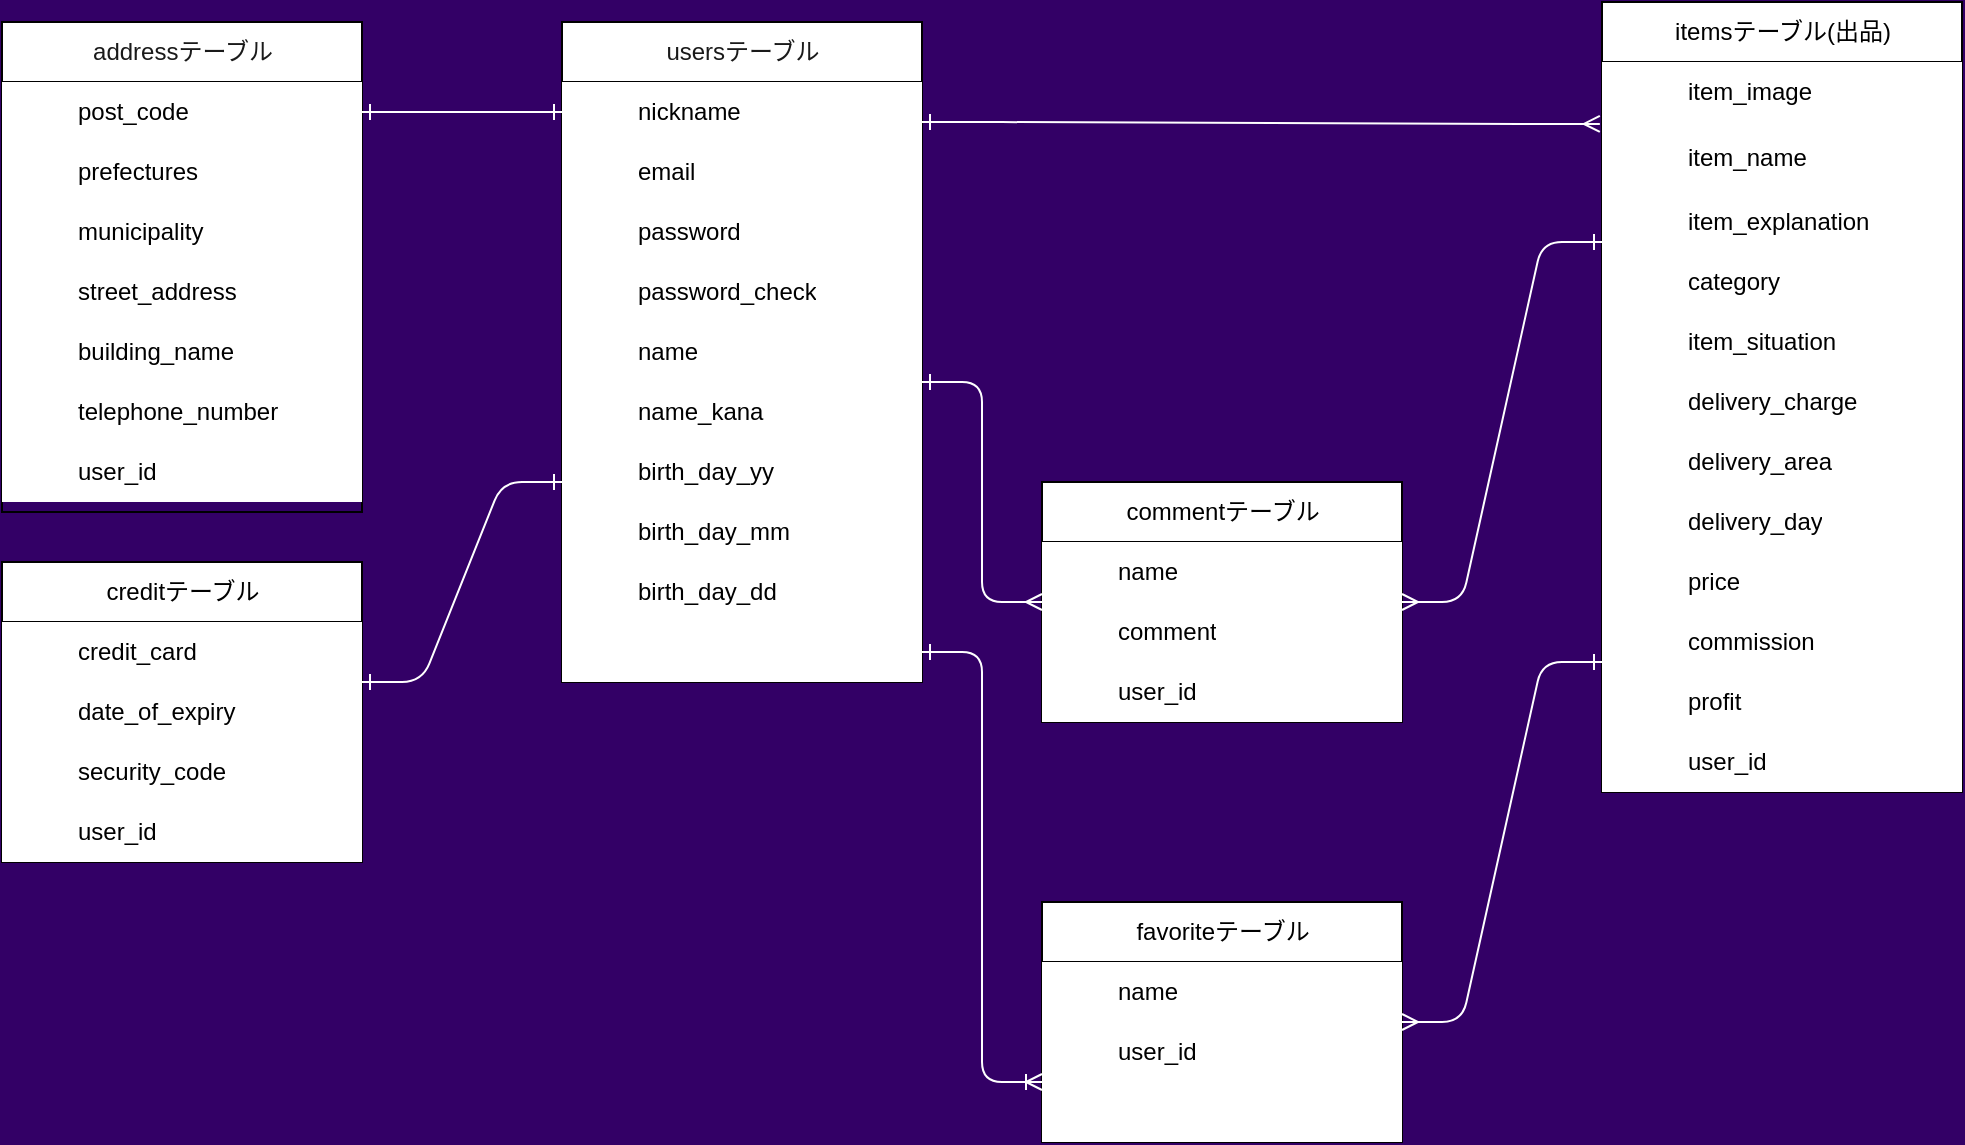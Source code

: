 <mxfile>
    <diagram id="IqmabIwRCcDtRjsrUPpU" name="ページ1">
        <mxGraphModel dx="1183" dy="827" grid="1" gridSize="10" guides="1" tooltips="1" connect="1" arrows="1" fold="1" page="1" pageScale="1" pageWidth="827" pageHeight="1169" background="#330066" math="0" shadow="0">
            <root>
                <mxCell id="0"/>
                <mxCell id="1" parent="0"/>
                <mxCell id="orph8xS_4gspd6gcGD6Y-314" value="&lt;span style=&quot;color: rgb(26, 26, 26); font-weight: 400;&quot;&gt;addressテーブル&lt;/span&gt;" style="shape=table;startSize=30;container=1;collapsible=1;childLayout=tableLayout;fixedRows=1;rowLines=0;fontStyle=1;align=center;resizeLast=1;rounded=0;strokeColor=#000000;fontFamily=Helvetica;fontSize=12;fontColor=#000000;fillColor=#FFFFFF;gradientColor=none;html=1;fillStyle=auto;" vertex="1" parent="1">
                    <mxGeometry x="80" y="70" width="180" height="245" as="geometry"/>
                </mxCell>
                <mxCell id="orph8xS_4gspd6gcGD6Y-315" value="" style="shape=tableRow;horizontal=0;startSize=0;swimlaneHead=0;swimlaneBody=0;fillColor=none;collapsible=0;dropTarget=0;points=[[0,0.5],[1,0.5]];portConstraint=eastwest;top=0;left=0;right=0;bottom=1;rounded=0;strokeColor=#000000;fontFamily=Helvetica;fontSize=12;fontColor=#000000;html=1;" vertex="1" parent="orph8xS_4gspd6gcGD6Y-314">
                    <mxGeometry y="30" width="180" height="30" as="geometry"/>
                </mxCell>
                <mxCell id="orph8xS_4gspd6gcGD6Y-316" value="" style="shape=partialRectangle;connectable=0;fillColor=#FFFFFF;top=0;left=0;bottom=0;right=0;fontStyle=1;overflow=hidden;rounded=0;strokeColor=#000000;fontFamily=Helvetica;fontSize=12;fontColor=#000000;html=1;" vertex="1" parent="orph8xS_4gspd6gcGD6Y-315">
                    <mxGeometry width="30" height="30" as="geometry">
                        <mxRectangle width="30" height="30" as="alternateBounds"/>
                    </mxGeometry>
                </mxCell>
                <mxCell id="orph8xS_4gspd6gcGD6Y-317" value="&lt;span style=&quot;font-weight: 400; text-align: center;&quot;&gt;post_code&lt;/span&gt;" style="shape=partialRectangle;connectable=0;fillColor=#FFFFFF;top=0;left=0;bottom=0;right=0;align=left;spacingLeft=6;fontStyle=1;overflow=hidden;rounded=0;strokeColor=#000000;fontFamily=Helvetica;fontSize=12;fontColor=#000000;html=1;" vertex="1" parent="orph8xS_4gspd6gcGD6Y-315">
                    <mxGeometry x="30" width="150" height="30" as="geometry">
                        <mxRectangle width="150" height="30" as="alternateBounds"/>
                    </mxGeometry>
                </mxCell>
                <mxCell id="orph8xS_4gspd6gcGD6Y-318" value="" style="shape=tableRow;horizontal=0;startSize=0;swimlaneHead=0;swimlaneBody=0;fillColor=none;collapsible=0;dropTarget=0;points=[[0,0.5],[1,0.5]];portConstraint=eastwest;top=0;left=0;right=0;bottom=0;rounded=0;strokeColor=#000000;fontFamily=Helvetica;fontSize=12;fontColor=#000000;html=1;" vertex="1" parent="orph8xS_4gspd6gcGD6Y-314">
                    <mxGeometry y="60" width="180" height="30" as="geometry"/>
                </mxCell>
                <mxCell id="orph8xS_4gspd6gcGD6Y-319" value="" style="shape=partialRectangle;connectable=0;fillColor=#FFFFFF;top=0;left=0;bottom=0;right=0;editable=1;overflow=hidden;rounded=0;strokeColor=#000000;fontFamily=Helvetica;fontSize=12;fontColor=#000000;html=1;" vertex="1" parent="orph8xS_4gspd6gcGD6Y-318">
                    <mxGeometry width="30" height="30" as="geometry">
                        <mxRectangle width="30" height="30" as="alternateBounds"/>
                    </mxGeometry>
                </mxCell>
                <mxCell id="orph8xS_4gspd6gcGD6Y-320" value="&lt;span style=&quot;text-align: center;&quot;&gt;prefectures&lt;/span&gt;" style="shape=partialRectangle;connectable=0;fillColor=#FFFFFF;top=0;left=0;bottom=0;right=0;align=left;spacingLeft=6;overflow=hidden;rounded=0;strokeColor=#000000;fontFamily=Helvetica;fontSize=12;fontColor=#000000;html=1;" vertex="1" parent="orph8xS_4gspd6gcGD6Y-318">
                    <mxGeometry x="30" width="150" height="30" as="geometry">
                        <mxRectangle width="150" height="30" as="alternateBounds"/>
                    </mxGeometry>
                </mxCell>
                <mxCell id="orph8xS_4gspd6gcGD6Y-321" value="" style="shape=tableRow;horizontal=0;startSize=0;swimlaneHead=0;swimlaneBody=0;fillColor=none;collapsible=0;dropTarget=0;points=[[0,0.5],[1,0.5]];portConstraint=eastwest;top=0;left=0;right=0;bottom=0;rounded=0;strokeColor=#000000;fontFamily=Helvetica;fontSize=12;fontColor=#000000;html=1;" vertex="1" parent="orph8xS_4gspd6gcGD6Y-314">
                    <mxGeometry y="90" width="180" height="30" as="geometry"/>
                </mxCell>
                <mxCell id="orph8xS_4gspd6gcGD6Y-322" value="" style="shape=partialRectangle;connectable=0;fillColor=#FFFFFF;top=0;left=0;bottom=0;right=0;editable=1;overflow=hidden;rounded=0;strokeColor=#000000;fontFamily=Helvetica;fontSize=12;fontColor=#000000;html=1;" vertex="1" parent="orph8xS_4gspd6gcGD6Y-321">
                    <mxGeometry width="30" height="30" as="geometry">
                        <mxRectangle width="30" height="30" as="alternateBounds"/>
                    </mxGeometry>
                </mxCell>
                <mxCell id="orph8xS_4gspd6gcGD6Y-323" value="&lt;span style=&quot;text-align: center;&quot;&gt;municipality&lt;/span&gt;" style="shape=partialRectangle;connectable=0;fillColor=#FFFFFF;top=0;left=0;bottom=0;right=0;align=left;spacingLeft=6;overflow=hidden;rounded=0;strokeColor=#000000;fontFamily=Helvetica;fontSize=12;fontColor=#000000;html=1;" vertex="1" parent="orph8xS_4gspd6gcGD6Y-321">
                    <mxGeometry x="30" width="150" height="30" as="geometry">
                        <mxRectangle width="150" height="30" as="alternateBounds"/>
                    </mxGeometry>
                </mxCell>
                <mxCell id="orph8xS_4gspd6gcGD6Y-324" value="" style="shape=tableRow;horizontal=0;startSize=0;swimlaneHead=0;swimlaneBody=0;fillColor=none;collapsible=0;dropTarget=0;points=[[0,0.5],[1,0.5]];portConstraint=eastwest;top=0;left=0;right=0;bottom=0;rounded=0;strokeColor=#000000;fontFamily=Helvetica;fontSize=12;fontColor=#000000;html=1;" vertex="1" parent="orph8xS_4gspd6gcGD6Y-314">
                    <mxGeometry y="120" width="180" height="30" as="geometry"/>
                </mxCell>
                <mxCell id="orph8xS_4gspd6gcGD6Y-325" value="" style="shape=partialRectangle;connectable=0;fillColor=#FFFFFF;top=0;left=0;bottom=0;right=0;editable=1;overflow=hidden;rounded=0;strokeColor=#000000;fontFamily=Helvetica;fontSize=12;fontColor=#000000;html=1;" vertex="1" parent="orph8xS_4gspd6gcGD6Y-324">
                    <mxGeometry width="30" height="30" as="geometry">
                        <mxRectangle width="30" height="30" as="alternateBounds"/>
                    </mxGeometry>
                </mxCell>
                <mxCell id="orph8xS_4gspd6gcGD6Y-326" value="&lt;span style=&quot;text-align: center;&quot;&gt;street_address&lt;/span&gt;" style="shape=partialRectangle;connectable=0;fillColor=#FFFFFF;top=0;left=0;bottom=0;right=0;align=left;spacingLeft=6;overflow=hidden;rounded=0;strokeColor=#000000;fontFamily=Helvetica;fontSize=12;fontColor=#000000;html=1;" vertex="1" parent="orph8xS_4gspd6gcGD6Y-324">
                    <mxGeometry x="30" width="150" height="30" as="geometry">
                        <mxRectangle width="150" height="30" as="alternateBounds"/>
                    </mxGeometry>
                </mxCell>
                <mxCell id="orph8xS_4gspd6gcGD6Y-350" value="" style="shape=tableRow;horizontal=0;startSize=0;swimlaneHead=0;swimlaneBody=0;fillColor=none;collapsible=0;dropTarget=0;points=[[0,0.5],[1,0.5]];portConstraint=eastwest;top=0;left=0;right=0;bottom=0;rounded=0;strokeColor=#000000;fontFamily=Helvetica;fontSize=12;fontColor=#000000;html=1;" vertex="1" parent="orph8xS_4gspd6gcGD6Y-314">
                    <mxGeometry y="150" width="180" height="30" as="geometry"/>
                </mxCell>
                <mxCell id="orph8xS_4gspd6gcGD6Y-351" value="" style="shape=partialRectangle;connectable=0;fillColor=#FFFFFF;top=0;left=0;bottom=0;right=0;editable=1;overflow=hidden;rounded=0;strokeColor=#000000;fontFamily=Helvetica;fontSize=12;fontColor=#000000;html=1;" vertex="1" parent="orph8xS_4gspd6gcGD6Y-350">
                    <mxGeometry width="30" height="30" as="geometry">
                        <mxRectangle width="30" height="30" as="alternateBounds"/>
                    </mxGeometry>
                </mxCell>
                <mxCell id="orph8xS_4gspd6gcGD6Y-352" value="&lt;span style=&quot;text-align: center;&quot;&gt;building_name&lt;/span&gt;" style="shape=partialRectangle;connectable=0;fillColor=#FFFFFF;top=0;left=0;bottom=0;right=0;align=left;spacingLeft=6;overflow=hidden;rounded=0;strokeColor=#000000;fontFamily=Helvetica;fontSize=12;fontColor=#000000;html=1;" vertex="1" parent="orph8xS_4gspd6gcGD6Y-350">
                    <mxGeometry x="30" width="150" height="30" as="geometry">
                        <mxRectangle width="150" height="30" as="alternateBounds"/>
                    </mxGeometry>
                </mxCell>
                <mxCell id="orph8xS_4gspd6gcGD6Y-353" value="" style="shape=tableRow;horizontal=0;startSize=0;swimlaneHead=0;swimlaneBody=0;fillColor=none;collapsible=0;dropTarget=0;points=[[0,0.5],[1,0.5]];portConstraint=eastwest;top=0;left=0;right=0;bottom=0;rounded=0;strokeColor=#000000;fontFamily=Helvetica;fontSize=12;fontColor=#000000;html=1;" vertex="1" parent="orph8xS_4gspd6gcGD6Y-314">
                    <mxGeometry y="180" width="180" height="30" as="geometry"/>
                </mxCell>
                <mxCell id="orph8xS_4gspd6gcGD6Y-354" value="" style="shape=partialRectangle;connectable=0;fillColor=#FFFFFF;top=0;left=0;bottom=0;right=0;editable=1;overflow=hidden;rounded=0;strokeColor=#000000;fontFamily=Helvetica;fontSize=12;fontColor=#000000;html=1;" vertex="1" parent="orph8xS_4gspd6gcGD6Y-353">
                    <mxGeometry width="30" height="30" as="geometry">
                        <mxRectangle width="30" height="30" as="alternateBounds"/>
                    </mxGeometry>
                </mxCell>
                <mxCell id="orph8xS_4gspd6gcGD6Y-355" value="&lt;span style=&quot;text-align: center;&quot;&gt;telephone_number&lt;/span&gt;" style="shape=partialRectangle;connectable=0;fillColor=#FFFFFF;top=0;left=0;bottom=0;right=0;align=left;spacingLeft=6;overflow=hidden;rounded=0;strokeColor=#000000;fontFamily=Helvetica;fontSize=12;fontColor=#000000;html=1;" vertex="1" parent="orph8xS_4gspd6gcGD6Y-353">
                    <mxGeometry x="30" width="150" height="30" as="geometry">
                        <mxRectangle width="150" height="30" as="alternateBounds"/>
                    </mxGeometry>
                </mxCell>
                <mxCell id="oNu3qpNtb_tbKjmewzVO-77" value="" style="shape=tableRow;horizontal=0;startSize=0;swimlaneHead=0;swimlaneBody=0;fillColor=none;collapsible=0;dropTarget=0;points=[[0,0.5],[1,0.5]];portConstraint=eastwest;top=0;left=0;right=0;bottom=0;rounded=0;strokeColor=#000000;fontFamily=Helvetica;fontSize=12;fontColor=#000000;html=1;" vertex="1" parent="orph8xS_4gspd6gcGD6Y-314">
                    <mxGeometry y="210" width="180" height="30" as="geometry"/>
                </mxCell>
                <mxCell id="oNu3qpNtb_tbKjmewzVO-78" value="" style="shape=partialRectangle;connectable=0;fillColor=#FFFFFF;top=0;left=0;bottom=0;right=0;editable=1;overflow=hidden;rounded=0;strokeColor=#000000;fontFamily=Helvetica;fontSize=12;fontColor=#000000;html=1;" vertex="1" parent="oNu3qpNtb_tbKjmewzVO-77">
                    <mxGeometry width="30" height="30" as="geometry">
                        <mxRectangle width="30" height="30" as="alternateBounds"/>
                    </mxGeometry>
                </mxCell>
                <mxCell id="oNu3qpNtb_tbKjmewzVO-79" value="&lt;span style=&quot;text-align: center;&quot;&gt;user_id&lt;/span&gt;" style="shape=partialRectangle;connectable=0;fillColor=#FFFFFF;top=0;left=0;bottom=0;right=0;align=left;spacingLeft=6;overflow=hidden;rounded=0;strokeColor=#000000;fontFamily=Helvetica;fontSize=12;fontColor=#000000;html=1;" vertex="1" parent="oNu3qpNtb_tbKjmewzVO-77">
                    <mxGeometry x="30" width="150" height="30" as="geometry">
                        <mxRectangle width="150" height="30" as="alternateBounds"/>
                    </mxGeometry>
                </mxCell>
                <mxCell id="orph8xS_4gspd6gcGD6Y-356" value="&lt;span style=&quot;color: rgb(26, 26, 26); font-weight: 400;&quot;&gt;users&lt;/span&gt;&lt;span style=&quot;color: rgb(26, 26, 26); font-weight: 400;&quot;&gt;テーブル&lt;/span&gt;" style="shape=table;startSize=30;container=1;collapsible=1;childLayout=tableLayout;fixedRows=1;rowLines=0;fontStyle=1;align=center;resizeLast=1;rounded=0;strokeColor=#000000;fontFamily=Helvetica;fontSize=12;fontColor=#000000;fillColor=#FFFFFF;gradientColor=none;html=1;fillStyle=auto;" vertex="1" parent="1">
                    <mxGeometry x="360" y="70" width="180" height="330" as="geometry"/>
                </mxCell>
                <mxCell id="orph8xS_4gspd6gcGD6Y-357" value="" style="shape=tableRow;horizontal=0;startSize=0;swimlaneHead=0;swimlaneBody=0;fillColor=none;collapsible=0;dropTarget=0;points=[[0,0.5],[1,0.5]];portConstraint=eastwest;top=0;left=0;right=0;bottom=1;rounded=0;strokeColor=#000000;fontFamily=Helvetica;fontSize=12;fontColor=#000000;html=1;" vertex="1" parent="orph8xS_4gspd6gcGD6Y-356">
                    <mxGeometry y="30" width="180" height="30" as="geometry"/>
                </mxCell>
                <mxCell id="orph8xS_4gspd6gcGD6Y-358" value="" style="shape=partialRectangle;connectable=0;fillColor=#FFFFFF;top=0;left=0;bottom=0;right=0;fontStyle=1;overflow=hidden;rounded=0;strokeColor=#000000;fontFamily=Helvetica;fontSize=12;fontColor=#000000;html=1;" vertex="1" parent="orph8xS_4gspd6gcGD6Y-357">
                    <mxGeometry width="30" height="30" as="geometry">
                        <mxRectangle width="30" height="30" as="alternateBounds"/>
                    </mxGeometry>
                </mxCell>
                <mxCell id="orph8xS_4gspd6gcGD6Y-359" value="&lt;span style=&quot;font-weight: 400;&quot;&gt;nickname&lt;/span&gt;" style="shape=partialRectangle;connectable=0;fillColor=#FFFFFF;top=0;left=0;bottom=0;right=0;align=left;spacingLeft=6;fontStyle=1;overflow=hidden;rounded=0;strokeColor=#000000;fontFamily=Helvetica;fontSize=12;fontColor=#000000;html=1;" vertex="1" parent="orph8xS_4gspd6gcGD6Y-357">
                    <mxGeometry x="30" width="150" height="30" as="geometry">
                        <mxRectangle width="150" height="30" as="alternateBounds"/>
                    </mxGeometry>
                </mxCell>
                <mxCell id="orph8xS_4gspd6gcGD6Y-360" value="" style="shape=tableRow;horizontal=0;startSize=0;swimlaneHead=0;swimlaneBody=0;fillColor=none;collapsible=0;dropTarget=0;points=[[0,0.5],[1,0.5]];portConstraint=eastwest;top=0;left=0;right=0;bottom=0;rounded=0;strokeColor=#000000;fontFamily=Helvetica;fontSize=12;fontColor=#000000;html=1;" vertex="1" parent="orph8xS_4gspd6gcGD6Y-356">
                    <mxGeometry y="60" width="180" height="30" as="geometry"/>
                </mxCell>
                <mxCell id="orph8xS_4gspd6gcGD6Y-361" value="" style="shape=partialRectangle;connectable=0;fillColor=#FFFFFF;top=0;left=0;bottom=0;right=0;editable=1;overflow=hidden;rounded=0;strokeColor=#000000;fontFamily=Helvetica;fontSize=12;fontColor=#000000;html=1;" vertex="1" parent="orph8xS_4gspd6gcGD6Y-360">
                    <mxGeometry width="30" height="30" as="geometry">
                        <mxRectangle width="30" height="30" as="alternateBounds"/>
                    </mxGeometry>
                </mxCell>
                <mxCell id="orph8xS_4gspd6gcGD6Y-362" value="&lt;span style=&quot;text-align: center;&quot;&gt;email&lt;/span&gt;" style="shape=partialRectangle;connectable=0;fillColor=#FFFFFF;top=0;left=0;bottom=0;right=0;align=left;spacingLeft=6;overflow=hidden;rounded=0;strokeColor=#000000;fontFamily=Helvetica;fontSize=12;fontColor=#000000;html=1;" vertex="1" parent="orph8xS_4gspd6gcGD6Y-360">
                    <mxGeometry x="30" width="150" height="30" as="geometry">
                        <mxRectangle width="150" height="30" as="alternateBounds"/>
                    </mxGeometry>
                </mxCell>
                <mxCell id="orph8xS_4gspd6gcGD6Y-363" value="" style="shape=tableRow;horizontal=0;startSize=0;swimlaneHead=0;swimlaneBody=0;fillColor=none;collapsible=0;dropTarget=0;points=[[0,0.5],[1,0.5]];portConstraint=eastwest;top=0;left=0;right=0;bottom=0;rounded=0;strokeColor=#000000;fontFamily=Helvetica;fontSize=12;fontColor=#000000;html=1;" vertex="1" parent="orph8xS_4gspd6gcGD6Y-356">
                    <mxGeometry y="90" width="180" height="30" as="geometry"/>
                </mxCell>
                <mxCell id="orph8xS_4gspd6gcGD6Y-364" value="" style="shape=partialRectangle;connectable=0;fillColor=#FFFFFF;top=0;left=0;bottom=0;right=0;editable=1;overflow=hidden;rounded=0;strokeColor=#000000;fontFamily=Helvetica;fontSize=12;fontColor=#000000;html=1;" vertex="1" parent="orph8xS_4gspd6gcGD6Y-363">
                    <mxGeometry width="30" height="30" as="geometry">
                        <mxRectangle width="30" height="30" as="alternateBounds"/>
                    </mxGeometry>
                </mxCell>
                <mxCell id="orph8xS_4gspd6gcGD6Y-365" value="&lt;span style=&quot;&quot;&gt;password&lt;/span&gt;" style="shape=partialRectangle;connectable=0;fillColor=#FFFFFF;top=0;left=0;bottom=0;right=0;align=left;spacingLeft=6;overflow=hidden;rounded=0;strokeColor=#000000;fontFamily=Helvetica;fontSize=12;fontColor=#000000;html=1;" vertex="1" parent="orph8xS_4gspd6gcGD6Y-363">
                    <mxGeometry x="30" width="150" height="30" as="geometry">
                        <mxRectangle width="150" height="30" as="alternateBounds"/>
                    </mxGeometry>
                </mxCell>
                <mxCell id="orph8xS_4gspd6gcGD6Y-366" value="" style="shape=tableRow;horizontal=0;startSize=0;swimlaneHead=0;swimlaneBody=0;fillColor=none;collapsible=0;dropTarget=0;points=[[0,0.5],[1,0.5]];portConstraint=eastwest;top=0;left=0;right=0;bottom=0;rounded=0;strokeColor=#000000;fontFamily=Helvetica;fontSize=12;fontColor=#000000;html=1;" vertex="1" parent="orph8xS_4gspd6gcGD6Y-356">
                    <mxGeometry y="120" width="180" height="30" as="geometry"/>
                </mxCell>
                <mxCell id="orph8xS_4gspd6gcGD6Y-367" value="" style="shape=partialRectangle;connectable=0;fillColor=#FFFFFF;top=0;left=0;bottom=0;right=0;editable=1;overflow=hidden;rounded=0;strokeColor=#000000;fontFamily=Helvetica;fontSize=12;fontColor=#000000;html=1;" vertex="1" parent="orph8xS_4gspd6gcGD6Y-366">
                    <mxGeometry width="30" height="30" as="geometry">
                        <mxRectangle width="30" height="30" as="alternateBounds"/>
                    </mxGeometry>
                </mxCell>
                <mxCell id="orph8xS_4gspd6gcGD6Y-368" value="&lt;span style=&quot;&quot;&gt;password_check&lt;/span&gt;" style="shape=partialRectangle;connectable=0;fillColor=#FFFFFF;top=0;left=0;bottom=0;right=0;align=left;spacingLeft=6;overflow=hidden;rounded=0;strokeColor=#000000;fontFamily=Helvetica;fontSize=12;fontColor=#000000;html=1;" vertex="1" parent="orph8xS_4gspd6gcGD6Y-366">
                    <mxGeometry x="30" width="150" height="30" as="geometry">
                        <mxRectangle width="150" height="30" as="alternateBounds"/>
                    </mxGeometry>
                </mxCell>
                <mxCell id="orph8xS_4gspd6gcGD6Y-369" value="" style="shape=tableRow;horizontal=0;startSize=0;swimlaneHead=0;swimlaneBody=0;fillColor=none;collapsible=0;dropTarget=0;points=[[0,0.5],[1,0.5]];portConstraint=eastwest;top=0;left=0;right=0;bottom=0;rounded=0;strokeColor=#000000;fontFamily=Helvetica;fontSize=12;fontColor=#000000;html=1;" vertex="1" parent="orph8xS_4gspd6gcGD6Y-356">
                    <mxGeometry y="150" width="180" height="30" as="geometry"/>
                </mxCell>
                <mxCell id="orph8xS_4gspd6gcGD6Y-370" value="" style="shape=partialRectangle;connectable=0;fillColor=#FFFFFF;top=0;left=0;bottom=0;right=0;editable=1;overflow=hidden;rounded=0;strokeColor=#000000;fontFamily=Helvetica;fontSize=12;fontColor=#000000;html=1;" vertex="1" parent="orph8xS_4gspd6gcGD6Y-369">
                    <mxGeometry width="30" height="30" as="geometry">
                        <mxRectangle width="30" height="30" as="alternateBounds"/>
                    </mxGeometry>
                </mxCell>
                <mxCell id="orph8xS_4gspd6gcGD6Y-371" value="&lt;span style=&quot;&quot;&gt;name&lt;/span&gt;" style="shape=partialRectangle;connectable=0;fillColor=#FFFFFF;top=0;left=0;bottom=0;right=0;align=left;spacingLeft=6;overflow=hidden;rounded=0;strokeColor=#000000;fontFamily=Helvetica;fontSize=12;fontColor=#000000;html=1;" vertex="1" parent="orph8xS_4gspd6gcGD6Y-369">
                    <mxGeometry x="30" width="150" height="30" as="geometry">
                        <mxRectangle width="150" height="30" as="alternateBounds"/>
                    </mxGeometry>
                </mxCell>
                <mxCell id="orph8xS_4gspd6gcGD6Y-372" value="" style="shape=tableRow;horizontal=0;startSize=0;swimlaneHead=0;swimlaneBody=0;fillColor=none;collapsible=0;dropTarget=0;points=[[0,0.5],[1,0.5]];portConstraint=eastwest;top=0;left=0;right=0;bottom=0;rounded=0;strokeColor=#000000;fontFamily=Helvetica;fontSize=12;fontColor=#000000;html=1;" vertex="1" parent="orph8xS_4gspd6gcGD6Y-356">
                    <mxGeometry y="180" width="180" height="30" as="geometry"/>
                </mxCell>
                <mxCell id="orph8xS_4gspd6gcGD6Y-373" value="" style="shape=partialRectangle;connectable=0;fillColor=#FFFFFF;top=0;left=0;bottom=0;right=0;editable=1;overflow=hidden;rounded=0;strokeColor=#000000;fontFamily=Helvetica;fontSize=12;fontColor=#000000;html=1;" vertex="1" parent="orph8xS_4gspd6gcGD6Y-372">
                    <mxGeometry width="30" height="30" as="geometry">
                        <mxRectangle width="30" height="30" as="alternateBounds"/>
                    </mxGeometry>
                </mxCell>
                <mxCell id="orph8xS_4gspd6gcGD6Y-374" value="&lt;span style=&quot;&quot;&gt;name_kana&lt;/span&gt;" style="shape=partialRectangle;connectable=0;fillColor=#FFFFFF;top=0;left=0;bottom=0;right=0;align=left;spacingLeft=6;overflow=hidden;rounded=0;strokeColor=#000000;fontFamily=Helvetica;fontSize=12;fontColor=#000000;html=1;" vertex="1" parent="orph8xS_4gspd6gcGD6Y-372">
                    <mxGeometry x="30" width="150" height="30" as="geometry">
                        <mxRectangle width="150" height="30" as="alternateBounds"/>
                    </mxGeometry>
                </mxCell>
                <mxCell id="orph8xS_4gspd6gcGD6Y-375" value="" style="shape=tableRow;horizontal=0;startSize=0;swimlaneHead=0;swimlaneBody=0;fillColor=none;collapsible=0;dropTarget=0;points=[[0,0.5],[1,0.5]];portConstraint=eastwest;top=0;left=0;right=0;bottom=0;rounded=0;strokeColor=#000000;fontFamily=Helvetica;fontSize=12;fontColor=#000000;html=1;" vertex="1" parent="orph8xS_4gspd6gcGD6Y-356">
                    <mxGeometry y="210" width="180" height="30" as="geometry"/>
                </mxCell>
                <mxCell id="orph8xS_4gspd6gcGD6Y-376" value="" style="shape=partialRectangle;connectable=0;fillColor=#FFFFFF;top=0;left=0;bottom=0;right=0;editable=1;overflow=hidden;rounded=0;strokeColor=#000000;fontFamily=Helvetica;fontSize=12;fontColor=#000000;html=1;" vertex="1" parent="orph8xS_4gspd6gcGD6Y-375">
                    <mxGeometry width="30" height="30" as="geometry">
                        <mxRectangle width="30" height="30" as="alternateBounds"/>
                    </mxGeometry>
                </mxCell>
                <mxCell id="orph8xS_4gspd6gcGD6Y-377" value="&lt;span style=&quot;&quot;&gt;birth_day_yy&lt;/span&gt;" style="shape=partialRectangle;connectable=0;fillColor=#FFFFFF;top=0;left=0;bottom=0;right=0;align=left;spacingLeft=6;overflow=hidden;rounded=0;strokeColor=#000000;fontFamily=Helvetica;fontSize=12;fontColor=#000000;html=1;" vertex="1" parent="orph8xS_4gspd6gcGD6Y-375">
                    <mxGeometry x="30" width="150" height="30" as="geometry">
                        <mxRectangle width="150" height="30" as="alternateBounds"/>
                    </mxGeometry>
                </mxCell>
                <mxCell id="orph8xS_4gspd6gcGD6Y-378" value="" style="shape=tableRow;horizontal=0;startSize=0;swimlaneHead=0;swimlaneBody=0;fillColor=none;collapsible=0;dropTarget=0;points=[[0,0.5],[1,0.5]];portConstraint=eastwest;top=0;left=0;right=0;bottom=0;rounded=0;strokeColor=#000000;fontFamily=Helvetica;fontSize=12;fontColor=#000000;html=1;" vertex="1" parent="orph8xS_4gspd6gcGD6Y-356">
                    <mxGeometry y="240" width="180" height="30" as="geometry"/>
                </mxCell>
                <mxCell id="orph8xS_4gspd6gcGD6Y-379" value="" style="shape=partialRectangle;connectable=0;fillColor=#FFFFFF;top=0;left=0;bottom=0;right=0;editable=1;overflow=hidden;rounded=0;strokeColor=#000000;fontFamily=Helvetica;fontSize=12;fontColor=#000000;html=1;" vertex="1" parent="orph8xS_4gspd6gcGD6Y-378">
                    <mxGeometry width="30" height="30" as="geometry">
                        <mxRectangle width="30" height="30" as="alternateBounds"/>
                    </mxGeometry>
                </mxCell>
                <mxCell id="orph8xS_4gspd6gcGD6Y-380" value="&lt;span style=&quot;&quot;&gt;birth_day_mm&lt;/span&gt;" style="shape=partialRectangle;connectable=0;fillColor=#FFFFFF;top=0;left=0;bottom=0;right=0;align=left;spacingLeft=6;overflow=hidden;rounded=0;strokeColor=#000000;fontFamily=Helvetica;fontSize=12;fontColor=#000000;html=1;" vertex="1" parent="orph8xS_4gspd6gcGD6Y-378">
                    <mxGeometry x="30" width="150" height="30" as="geometry">
                        <mxRectangle width="150" height="30" as="alternateBounds"/>
                    </mxGeometry>
                </mxCell>
                <mxCell id="orph8xS_4gspd6gcGD6Y-381" value="" style="shape=tableRow;horizontal=0;startSize=0;swimlaneHead=0;swimlaneBody=0;fillColor=none;collapsible=0;dropTarget=0;points=[[0,0.5],[1,0.5]];portConstraint=eastwest;top=0;left=0;right=0;bottom=0;rounded=0;strokeColor=#000000;fontFamily=Helvetica;fontSize=12;fontColor=#000000;html=1;" vertex="1" parent="orph8xS_4gspd6gcGD6Y-356">
                    <mxGeometry y="270" width="180" height="30" as="geometry"/>
                </mxCell>
                <mxCell id="orph8xS_4gspd6gcGD6Y-382" value="" style="shape=partialRectangle;connectable=0;fillColor=#FFFFFF;top=0;left=0;bottom=0;right=0;editable=1;overflow=hidden;rounded=0;strokeColor=#000000;fontFamily=Helvetica;fontSize=12;fontColor=#000000;html=1;" vertex="1" parent="orph8xS_4gspd6gcGD6Y-381">
                    <mxGeometry width="30" height="30" as="geometry">
                        <mxRectangle width="30" height="30" as="alternateBounds"/>
                    </mxGeometry>
                </mxCell>
                <mxCell id="orph8xS_4gspd6gcGD6Y-383" value="&lt;span style=&quot;&quot;&gt;birth_day_dd&lt;/span&gt;" style="shape=partialRectangle;connectable=0;fillColor=#FFFFFF;top=0;left=0;bottom=0;right=0;align=left;spacingLeft=6;overflow=hidden;rounded=0;strokeColor=#000000;fontFamily=Helvetica;fontSize=12;fontColor=#000000;html=1;" vertex="1" parent="orph8xS_4gspd6gcGD6Y-381">
                    <mxGeometry x="30" width="150" height="30" as="geometry">
                        <mxRectangle width="150" height="30" as="alternateBounds"/>
                    </mxGeometry>
                </mxCell>
                <mxCell id="orph8xS_4gspd6gcGD6Y-384" value="" style="shape=tableRow;horizontal=0;startSize=0;swimlaneHead=0;swimlaneBody=0;fillColor=none;collapsible=0;dropTarget=0;points=[[0,0.5],[1,0.5]];portConstraint=eastwest;top=0;left=0;right=0;bottom=0;rounded=0;strokeColor=#000000;fontFamily=Helvetica;fontSize=12;fontColor=#000000;html=1;" vertex="1" parent="orph8xS_4gspd6gcGD6Y-356">
                    <mxGeometry y="300" width="180" height="30" as="geometry"/>
                </mxCell>
                <mxCell id="orph8xS_4gspd6gcGD6Y-385" value="" style="shape=partialRectangle;connectable=0;fillColor=#FFFFFF;top=0;left=0;bottom=0;right=0;editable=1;overflow=hidden;rounded=0;strokeColor=#000000;fontFamily=Helvetica;fontSize=12;fontColor=#000000;html=1;" vertex="1" parent="orph8xS_4gspd6gcGD6Y-384">
                    <mxGeometry width="30" height="30" as="geometry">
                        <mxRectangle width="30" height="30" as="alternateBounds"/>
                    </mxGeometry>
                </mxCell>
                <mxCell id="orph8xS_4gspd6gcGD6Y-386" value="" style="shape=partialRectangle;connectable=0;fillColor=#FFFFFF;top=0;left=0;bottom=0;right=0;align=left;spacingLeft=6;overflow=hidden;rounded=0;strokeColor=#000000;fontFamily=Helvetica;fontSize=12;fontColor=#000000;html=1;" vertex="1" parent="orph8xS_4gspd6gcGD6Y-384">
                    <mxGeometry x="30" width="150" height="30" as="geometry">
                        <mxRectangle width="150" height="30" as="alternateBounds"/>
                    </mxGeometry>
                </mxCell>
                <mxCell id="orph8xS_4gspd6gcGD6Y-387" value="&lt;span style=&quot;font-weight: 400;&quot;&gt;itemsテーブル(出品)&lt;/span&gt;" style="shape=table;startSize=30;container=1;collapsible=1;childLayout=tableLayout;fixedRows=1;rowLines=0;fontStyle=1;align=center;resizeLast=1;rounded=0;strokeColor=#000000;fontFamily=Helvetica;fontSize=12;fontColor=#000000;fillColor=#FFFFFF;gradientColor=none;html=1;fillStyle=auto;" vertex="1" parent="1">
                    <mxGeometry x="880" y="60" width="180" height="395" as="geometry"/>
                </mxCell>
                <mxCell id="orph8xS_4gspd6gcGD6Y-388" value="" style="shape=tableRow;horizontal=0;startSize=0;swimlaneHead=0;swimlaneBody=0;fillColor=none;collapsible=0;dropTarget=0;points=[[0,0.5],[1,0.5]];portConstraint=eastwest;top=0;left=0;right=0;bottom=1;rounded=0;strokeColor=#000000;fontFamily=Helvetica;fontSize=12;fontColor=#000000;html=1;" vertex="1" parent="orph8xS_4gspd6gcGD6Y-387">
                    <mxGeometry y="30" width="180" height="30" as="geometry"/>
                </mxCell>
                <mxCell id="orph8xS_4gspd6gcGD6Y-389" value="" style="shape=partialRectangle;connectable=0;fillColor=#FFFFFF;top=0;left=0;bottom=0;right=0;fontStyle=1;overflow=hidden;rounded=0;strokeColor=#000000;fontFamily=Helvetica;fontSize=12;fontColor=#000000;html=1;" vertex="1" parent="orph8xS_4gspd6gcGD6Y-388">
                    <mxGeometry width="35" height="30" as="geometry">
                        <mxRectangle width="35" height="30" as="alternateBounds"/>
                    </mxGeometry>
                </mxCell>
                <mxCell id="orph8xS_4gspd6gcGD6Y-390" value="&lt;span style=&quot;font-weight: 400;&quot;&gt;item_image&lt;/span&gt;" style="shape=partialRectangle;connectable=0;fillColor=#FFFFFF;top=0;left=0;bottom=0;right=0;align=left;spacingLeft=6;fontStyle=1;overflow=hidden;rounded=0;strokeColor=#000000;fontFamily=Helvetica;fontSize=12;fontColor=#000000;html=1;" vertex="1" parent="orph8xS_4gspd6gcGD6Y-388">
                    <mxGeometry x="35" width="145" height="30" as="geometry">
                        <mxRectangle width="145" height="30" as="alternateBounds"/>
                    </mxGeometry>
                </mxCell>
                <mxCell id="orph8xS_4gspd6gcGD6Y-391" value="" style="shape=tableRow;horizontal=0;startSize=0;swimlaneHead=0;swimlaneBody=0;fillColor=none;collapsible=0;dropTarget=0;points=[[0,0.5],[1,0.5]];portConstraint=eastwest;top=0;left=0;right=0;bottom=0;rounded=0;strokeColor=#000000;fontFamily=Helvetica;fontSize=12;fontColor=#000000;html=1;" vertex="1" parent="orph8xS_4gspd6gcGD6Y-387">
                    <mxGeometry y="60" width="180" height="35" as="geometry"/>
                </mxCell>
                <mxCell id="orph8xS_4gspd6gcGD6Y-392" value="" style="shape=partialRectangle;connectable=0;fillColor=#FFFFFF;top=0;left=0;bottom=0;right=0;editable=1;overflow=hidden;rounded=0;strokeColor=#000000;fontFamily=Helvetica;fontSize=12;fontColor=#000000;html=1;" vertex="1" parent="orph8xS_4gspd6gcGD6Y-391">
                    <mxGeometry width="35" height="35" as="geometry">
                        <mxRectangle width="35" height="35" as="alternateBounds"/>
                    </mxGeometry>
                </mxCell>
                <mxCell id="orph8xS_4gspd6gcGD6Y-393" value="&lt;span style=&quot;&quot;&gt;item_name&lt;/span&gt;" style="shape=partialRectangle;connectable=0;fillColor=#FFFFFF;top=0;left=0;bottom=0;right=0;align=left;spacingLeft=6;overflow=hidden;rounded=0;strokeColor=#000000;fontFamily=Helvetica;fontSize=12;fontColor=#000000;html=1;" vertex="1" parent="orph8xS_4gspd6gcGD6Y-391">
                    <mxGeometry x="35" width="145" height="35" as="geometry">
                        <mxRectangle width="145" height="35" as="alternateBounds"/>
                    </mxGeometry>
                </mxCell>
                <mxCell id="orph8xS_4gspd6gcGD6Y-394" value="" style="shape=tableRow;horizontal=0;startSize=0;swimlaneHead=0;swimlaneBody=0;fillColor=none;collapsible=0;dropTarget=0;points=[[0,0.5],[1,0.5]];portConstraint=eastwest;top=0;left=0;right=0;bottom=0;rounded=0;strokeColor=#000000;fontFamily=Helvetica;fontSize=12;fontColor=#000000;html=1;" vertex="1" parent="orph8xS_4gspd6gcGD6Y-387">
                    <mxGeometry y="95" width="180" height="30" as="geometry"/>
                </mxCell>
                <mxCell id="orph8xS_4gspd6gcGD6Y-395" value="" style="shape=partialRectangle;connectable=0;fillColor=#FFFFFF;top=0;left=0;bottom=0;right=0;editable=1;overflow=hidden;rounded=0;strokeColor=#000000;fontFamily=Helvetica;fontSize=12;fontColor=#000000;html=1;" vertex="1" parent="orph8xS_4gspd6gcGD6Y-394">
                    <mxGeometry width="35" height="30" as="geometry">
                        <mxRectangle width="35" height="30" as="alternateBounds"/>
                    </mxGeometry>
                </mxCell>
                <mxCell id="orph8xS_4gspd6gcGD6Y-396" value="&lt;span style=&quot;&quot;&gt;item_explanation&lt;/span&gt;" style="shape=partialRectangle;connectable=0;fillColor=#FFFFFF;top=0;left=0;bottom=0;right=0;align=left;spacingLeft=6;overflow=hidden;rounded=0;strokeColor=#000000;fontFamily=Helvetica;fontSize=12;fontColor=#000000;html=1;" vertex="1" parent="orph8xS_4gspd6gcGD6Y-394">
                    <mxGeometry x="35" width="145" height="30" as="geometry">
                        <mxRectangle width="145" height="30" as="alternateBounds"/>
                    </mxGeometry>
                </mxCell>
                <mxCell id="orph8xS_4gspd6gcGD6Y-397" value="" style="shape=tableRow;horizontal=0;startSize=0;swimlaneHead=0;swimlaneBody=0;fillColor=none;collapsible=0;dropTarget=0;points=[[0,0.5],[1,0.5]];portConstraint=eastwest;top=0;left=0;right=0;bottom=0;rounded=0;strokeColor=#000000;fontFamily=Helvetica;fontSize=12;fontColor=#000000;html=1;" vertex="1" parent="orph8xS_4gspd6gcGD6Y-387">
                    <mxGeometry y="125" width="180" height="30" as="geometry"/>
                </mxCell>
                <mxCell id="orph8xS_4gspd6gcGD6Y-398" value="" style="shape=partialRectangle;connectable=0;fillColor=#FFFFFF;top=0;left=0;bottom=0;right=0;editable=1;overflow=hidden;rounded=0;strokeColor=#000000;fontFamily=Helvetica;fontSize=12;fontColor=#000000;html=1;" vertex="1" parent="orph8xS_4gspd6gcGD6Y-397">
                    <mxGeometry width="35" height="30" as="geometry">
                        <mxRectangle width="35" height="30" as="alternateBounds"/>
                    </mxGeometry>
                </mxCell>
                <mxCell id="orph8xS_4gspd6gcGD6Y-399" value="&lt;span style=&quot;&quot;&gt;category&lt;/span&gt;" style="shape=partialRectangle;connectable=0;fillColor=#FFFFFF;top=0;left=0;bottom=0;right=0;align=left;spacingLeft=6;overflow=hidden;rounded=0;strokeColor=#000000;fontFamily=Helvetica;fontSize=12;fontColor=#000000;html=1;" vertex="1" parent="orph8xS_4gspd6gcGD6Y-397">
                    <mxGeometry x="35" width="145" height="30" as="geometry">
                        <mxRectangle width="145" height="30" as="alternateBounds"/>
                    </mxGeometry>
                </mxCell>
                <mxCell id="orph8xS_4gspd6gcGD6Y-400" value="" style="shape=tableRow;horizontal=0;startSize=0;swimlaneHead=0;swimlaneBody=0;fillColor=none;collapsible=0;dropTarget=0;points=[[0,0.5],[1,0.5]];portConstraint=eastwest;top=0;left=0;right=0;bottom=0;rounded=0;strokeColor=#000000;fontFamily=Helvetica;fontSize=12;fontColor=#000000;html=1;" vertex="1" parent="orph8xS_4gspd6gcGD6Y-387">
                    <mxGeometry y="155" width="180" height="30" as="geometry"/>
                </mxCell>
                <mxCell id="orph8xS_4gspd6gcGD6Y-401" value="" style="shape=partialRectangle;connectable=0;fillColor=#FFFFFF;top=0;left=0;bottom=0;right=0;editable=1;overflow=hidden;rounded=0;strokeColor=#000000;fontFamily=Helvetica;fontSize=12;fontColor=#000000;html=1;" vertex="1" parent="orph8xS_4gspd6gcGD6Y-400">
                    <mxGeometry width="35" height="30" as="geometry">
                        <mxRectangle width="35" height="30" as="alternateBounds"/>
                    </mxGeometry>
                </mxCell>
                <mxCell id="orph8xS_4gspd6gcGD6Y-402" value="&lt;span style=&quot;&quot;&gt;item_situation&lt;/span&gt;" style="shape=partialRectangle;connectable=0;fillColor=#FFFFFF;top=0;left=0;bottom=0;right=0;align=left;spacingLeft=6;overflow=hidden;rounded=0;strokeColor=#000000;fontFamily=Helvetica;fontSize=12;fontColor=#000000;html=1;" vertex="1" parent="orph8xS_4gspd6gcGD6Y-400">
                    <mxGeometry x="35" width="145" height="30" as="geometry">
                        <mxRectangle width="145" height="30" as="alternateBounds"/>
                    </mxGeometry>
                </mxCell>
                <mxCell id="orph8xS_4gspd6gcGD6Y-403" value="" style="shape=tableRow;horizontal=0;startSize=0;swimlaneHead=0;swimlaneBody=0;fillColor=none;collapsible=0;dropTarget=0;points=[[0,0.5],[1,0.5]];portConstraint=eastwest;top=0;left=0;right=0;bottom=0;rounded=0;strokeColor=#000000;fontFamily=Helvetica;fontSize=12;fontColor=#000000;html=1;" vertex="1" parent="orph8xS_4gspd6gcGD6Y-387">
                    <mxGeometry y="185" width="180" height="30" as="geometry"/>
                </mxCell>
                <mxCell id="orph8xS_4gspd6gcGD6Y-404" value="" style="shape=partialRectangle;connectable=0;fillColor=#FFFFFF;top=0;left=0;bottom=0;right=0;editable=1;overflow=hidden;rounded=0;strokeColor=#000000;fontFamily=Helvetica;fontSize=12;fontColor=#000000;html=1;" vertex="1" parent="orph8xS_4gspd6gcGD6Y-403">
                    <mxGeometry width="35" height="30" as="geometry">
                        <mxRectangle width="35" height="30" as="alternateBounds"/>
                    </mxGeometry>
                </mxCell>
                <mxCell id="orph8xS_4gspd6gcGD6Y-405" value="&lt;span style=&quot;&quot;&gt;delivery_charge&lt;/span&gt;" style="shape=partialRectangle;connectable=0;fillColor=#FFFFFF;top=0;left=0;bottom=0;right=0;align=left;spacingLeft=6;overflow=hidden;rounded=0;strokeColor=#000000;fontFamily=Helvetica;fontSize=12;fontColor=#000000;html=1;" vertex="1" parent="orph8xS_4gspd6gcGD6Y-403">
                    <mxGeometry x="35" width="145" height="30" as="geometry">
                        <mxRectangle width="145" height="30" as="alternateBounds"/>
                    </mxGeometry>
                </mxCell>
                <mxCell id="orph8xS_4gspd6gcGD6Y-406" value="" style="shape=tableRow;horizontal=0;startSize=0;swimlaneHead=0;swimlaneBody=0;fillColor=none;collapsible=0;dropTarget=0;points=[[0,0.5],[1,0.5]];portConstraint=eastwest;top=0;left=0;right=0;bottom=0;rounded=0;strokeColor=#000000;fontFamily=Helvetica;fontSize=12;fontColor=#000000;html=1;" vertex="1" parent="orph8xS_4gspd6gcGD6Y-387">
                    <mxGeometry y="215" width="180" height="30" as="geometry"/>
                </mxCell>
                <mxCell id="orph8xS_4gspd6gcGD6Y-407" value="" style="shape=partialRectangle;connectable=0;fillColor=#FFFFFF;top=0;left=0;bottom=0;right=0;editable=1;overflow=hidden;rounded=0;strokeColor=#000000;fontFamily=Helvetica;fontSize=12;fontColor=#000000;html=1;" vertex="1" parent="orph8xS_4gspd6gcGD6Y-406">
                    <mxGeometry width="35" height="30" as="geometry">
                        <mxRectangle width="35" height="30" as="alternateBounds"/>
                    </mxGeometry>
                </mxCell>
                <mxCell id="orph8xS_4gspd6gcGD6Y-408" value="&lt;span style=&quot;&quot;&gt;delivery_area&lt;/span&gt;" style="shape=partialRectangle;connectable=0;fillColor=#FFFFFF;top=0;left=0;bottom=0;right=0;align=left;spacingLeft=6;overflow=hidden;rounded=0;strokeColor=#000000;fontFamily=Helvetica;fontSize=12;fontColor=#000000;html=1;" vertex="1" parent="orph8xS_4gspd6gcGD6Y-406">
                    <mxGeometry x="35" width="145" height="30" as="geometry">
                        <mxRectangle width="145" height="30" as="alternateBounds"/>
                    </mxGeometry>
                </mxCell>
                <mxCell id="orph8xS_4gspd6gcGD6Y-409" value="" style="shape=tableRow;horizontal=0;startSize=0;swimlaneHead=0;swimlaneBody=0;fillColor=none;collapsible=0;dropTarget=0;points=[[0,0.5],[1,0.5]];portConstraint=eastwest;top=0;left=0;right=0;bottom=0;rounded=0;strokeColor=#000000;fontFamily=Helvetica;fontSize=12;fontColor=#000000;html=1;" vertex="1" parent="orph8xS_4gspd6gcGD6Y-387">
                    <mxGeometry y="245" width="180" height="30" as="geometry"/>
                </mxCell>
                <mxCell id="orph8xS_4gspd6gcGD6Y-410" value="" style="shape=partialRectangle;connectable=0;fillColor=#FFFFFF;top=0;left=0;bottom=0;right=0;editable=1;overflow=hidden;rounded=0;strokeColor=#000000;fontFamily=Helvetica;fontSize=12;fontColor=#000000;html=1;" vertex="1" parent="orph8xS_4gspd6gcGD6Y-409">
                    <mxGeometry width="35" height="30" as="geometry">
                        <mxRectangle width="35" height="30" as="alternateBounds"/>
                    </mxGeometry>
                </mxCell>
                <mxCell id="orph8xS_4gspd6gcGD6Y-411" value="&lt;span style=&quot;&quot;&gt;delivery_day&lt;/span&gt;" style="shape=partialRectangle;connectable=0;fillColor=#FFFFFF;top=0;left=0;bottom=0;right=0;align=left;spacingLeft=6;overflow=hidden;rounded=0;strokeColor=#000000;fontFamily=Helvetica;fontSize=12;fontColor=#000000;html=1;" vertex="1" parent="orph8xS_4gspd6gcGD6Y-409">
                    <mxGeometry x="35" width="145" height="30" as="geometry">
                        <mxRectangle width="145" height="30" as="alternateBounds"/>
                    </mxGeometry>
                </mxCell>
                <mxCell id="orph8xS_4gspd6gcGD6Y-412" value="" style="shape=tableRow;horizontal=0;startSize=0;swimlaneHead=0;swimlaneBody=0;fillColor=none;collapsible=0;dropTarget=0;points=[[0,0.5],[1,0.5]];portConstraint=eastwest;top=0;left=0;right=0;bottom=0;rounded=0;strokeColor=#000000;fontFamily=Helvetica;fontSize=12;fontColor=#000000;html=1;" vertex="1" parent="orph8xS_4gspd6gcGD6Y-387">
                    <mxGeometry y="275" width="180" height="30" as="geometry"/>
                </mxCell>
                <mxCell id="orph8xS_4gspd6gcGD6Y-413" value="" style="shape=partialRectangle;connectable=0;fillColor=#FFFFFF;top=0;left=0;bottom=0;right=0;editable=1;overflow=hidden;rounded=0;strokeColor=#000000;fontFamily=Helvetica;fontSize=12;fontColor=#000000;html=1;" vertex="1" parent="orph8xS_4gspd6gcGD6Y-412">
                    <mxGeometry width="35" height="30" as="geometry">
                        <mxRectangle width="35" height="30" as="alternateBounds"/>
                    </mxGeometry>
                </mxCell>
                <mxCell id="orph8xS_4gspd6gcGD6Y-414" value="&lt;span style=&quot;&quot;&gt;price&lt;/span&gt;" style="shape=partialRectangle;connectable=0;fillColor=#FFFFFF;top=0;left=0;bottom=0;right=0;align=left;spacingLeft=6;overflow=hidden;rounded=0;strokeColor=#000000;fontFamily=Helvetica;fontSize=12;fontColor=#000000;html=1;" vertex="1" parent="orph8xS_4gspd6gcGD6Y-412">
                    <mxGeometry x="35" width="145" height="30" as="geometry">
                        <mxRectangle width="145" height="30" as="alternateBounds"/>
                    </mxGeometry>
                </mxCell>
                <mxCell id="orph8xS_4gspd6gcGD6Y-415" value="" style="shape=tableRow;horizontal=0;startSize=0;swimlaneHead=0;swimlaneBody=0;fillColor=none;collapsible=0;dropTarget=0;points=[[0,0.5],[1,0.5]];portConstraint=eastwest;top=0;left=0;right=0;bottom=0;rounded=0;strokeColor=#000000;fontFamily=Helvetica;fontSize=12;fontColor=#000000;html=1;" vertex="1" parent="orph8xS_4gspd6gcGD6Y-387">
                    <mxGeometry y="305" width="180" height="30" as="geometry"/>
                </mxCell>
                <mxCell id="orph8xS_4gspd6gcGD6Y-416" value="" style="shape=partialRectangle;connectable=0;fillColor=#FFFFFF;top=0;left=0;bottom=0;right=0;editable=1;overflow=hidden;rounded=0;strokeColor=#000000;fontFamily=Helvetica;fontSize=12;fontColor=#000000;html=1;" vertex="1" parent="orph8xS_4gspd6gcGD6Y-415">
                    <mxGeometry width="35" height="30" as="geometry">
                        <mxRectangle width="35" height="30" as="alternateBounds"/>
                    </mxGeometry>
                </mxCell>
                <mxCell id="orph8xS_4gspd6gcGD6Y-417" value="&lt;span style=&quot;&quot;&gt;commission&lt;/span&gt;" style="shape=partialRectangle;connectable=0;fillColor=#FFFFFF;top=0;left=0;bottom=0;right=0;align=left;spacingLeft=6;overflow=hidden;rounded=0;strokeColor=#000000;fontFamily=Helvetica;fontSize=12;fontColor=#000000;html=1;" vertex="1" parent="orph8xS_4gspd6gcGD6Y-415">
                    <mxGeometry x="35" width="145" height="30" as="geometry">
                        <mxRectangle width="145" height="30" as="alternateBounds"/>
                    </mxGeometry>
                </mxCell>
                <mxCell id="orph8xS_4gspd6gcGD6Y-482" value="" style="shape=tableRow;horizontal=0;startSize=0;swimlaneHead=0;swimlaneBody=0;fillColor=none;collapsible=0;dropTarget=0;points=[[0,0.5],[1,0.5]];portConstraint=eastwest;top=0;left=0;right=0;bottom=0;rounded=0;strokeColor=#000000;fontFamily=Helvetica;fontSize=12;fontColor=#000000;html=1;" vertex="1" parent="orph8xS_4gspd6gcGD6Y-387">
                    <mxGeometry y="335" width="180" height="30" as="geometry"/>
                </mxCell>
                <mxCell id="orph8xS_4gspd6gcGD6Y-483" value="" style="shape=partialRectangle;connectable=0;fillColor=#FFFFFF;top=0;left=0;bottom=0;right=0;editable=1;overflow=hidden;rounded=0;strokeColor=#000000;fontFamily=Helvetica;fontSize=12;fontColor=#000000;html=1;" vertex="1" parent="orph8xS_4gspd6gcGD6Y-482">
                    <mxGeometry width="35" height="30" as="geometry">
                        <mxRectangle width="35" height="30" as="alternateBounds"/>
                    </mxGeometry>
                </mxCell>
                <mxCell id="orph8xS_4gspd6gcGD6Y-484" value="&lt;span style=&quot;&quot;&gt;profit&lt;/span&gt;" style="shape=partialRectangle;connectable=0;fillColor=#FFFFFF;top=0;left=0;bottom=0;right=0;align=left;spacingLeft=6;overflow=hidden;rounded=0;strokeColor=#000000;fontFamily=Helvetica;fontSize=12;fontColor=#000000;html=1;" vertex="1" parent="orph8xS_4gspd6gcGD6Y-482">
                    <mxGeometry x="35" width="145" height="30" as="geometry">
                        <mxRectangle width="145" height="30" as="alternateBounds"/>
                    </mxGeometry>
                </mxCell>
                <mxCell id="oNu3qpNtb_tbKjmewzVO-74" value="" style="shape=tableRow;horizontal=0;startSize=0;swimlaneHead=0;swimlaneBody=0;fillColor=none;collapsible=0;dropTarget=0;points=[[0,0.5],[1,0.5]];portConstraint=eastwest;top=0;left=0;right=0;bottom=0;rounded=0;strokeColor=#000000;fontFamily=Helvetica;fontSize=12;fontColor=#000000;html=1;" vertex="1" parent="orph8xS_4gspd6gcGD6Y-387">
                    <mxGeometry y="365" width="180" height="30" as="geometry"/>
                </mxCell>
                <mxCell id="oNu3qpNtb_tbKjmewzVO-75" value="" style="shape=partialRectangle;connectable=0;fillColor=#FFFFFF;top=0;left=0;bottom=0;right=0;editable=1;overflow=hidden;rounded=0;strokeColor=#000000;fontFamily=Helvetica;fontSize=12;fontColor=#000000;html=1;" vertex="1" parent="oNu3qpNtb_tbKjmewzVO-74">
                    <mxGeometry width="35" height="30" as="geometry">
                        <mxRectangle width="35" height="30" as="alternateBounds"/>
                    </mxGeometry>
                </mxCell>
                <mxCell id="oNu3qpNtb_tbKjmewzVO-76" value="&lt;span style=&quot;&quot;&gt;user_id&lt;/span&gt;" style="shape=partialRectangle;connectable=0;fillColor=#FFFFFF;top=0;left=0;bottom=0;right=0;align=left;spacingLeft=6;overflow=hidden;rounded=0;strokeColor=#000000;fontFamily=Helvetica;fontSize=12;fontColor=#000000;html=1;" vertex="1" parent="oNu3qpNtb_tbKjmewzVO-74">
                    <mxGeometry x="35" width="145" height="30" as="geometry">
                        <mxRectangle width="145" height="30" as="alternateBounds"/>
                    </mxGeometry>
                </mxCell>
                <mxCell id="orph8xS_4gspd6gcGD6Y-485" value="&lt;span style=&quot;font-weight: 400;&quot;&gt;creditテーブル&lt;/span&gt;" style="shape=table;startSize=30;container=1;collapsible=1;childLayout=tableLayout;fixedRows=1;rowLines=0;fontStyle=1;align=center;resizeLast=1;rounded=0;strokeColor=#000000;fontFamily=Helvetica;fontSize=12;fontColor=#000000;fillColor=#FFFFFF;gradientColor=none;html=1;fillStyle=auto;" vertex="1" parent="1">
                    <mxGeometry x="80" y="340" width="180" height="150" as="geometry"/>
                </mxCell>
                <mxCell id="orph8xS_4gspd6gcGD6Y-486" value="" style="shape=tableRow;horizontal=0;startSize=0;swimlaneHead=0;swimlaneBody=0;fillColor=none;collapsible=0;dropTarget=0;points=[[0,0.5],[1,0.5]];portConstraint=eastwest;top=0;left=0;right=0;bottom=1;rounded=0;strokeColor=#000000;fontFamily=Helvetica;fontSize=12;fontColor=#000000;html=1;" vertex="1" parent="orph8xS_4gspd6gcGD6Y-485">
                    <mxGeometry y="30" width="180" height="30" as="geometry"/>
                </mxCell>
                <mxCell id="orph8xS_4gspd6gcGD6Y-487" value="" style="shape=partialRectangle;connectable=0;fillColor=#FFFFFF;top=0;left=0;bottom=0;right=0;fontStyle=1;overflow=hidden;rounded=0;strokeColor=#000000;fontFamily=Helvetica;fontSize=12;fontColor=#000000;html=1;" vertex="1" parent="orph8xS_4gspd6gcGD6Y-486">
                    <mxGeometry width="30" height="30" as="geometry">
                        <mxRectangle width="30" height="30" as="alternateBounds"/>
                    </mxGeometry>
                </mxCell>
                <mxCell id="orph8xS_4gspd6gcGD6Y-488" value="&lt;span style=&quot;font-weight: 400;&quot;&gt;credit_card&lt;/span&gt;" style="shape=partialRectangle;connectable=0;fillColor=#FFFFFF;top=0;left=0;bottom=0;right=0;align=left;spacingLeft=6;fontStyle=1;overflow=hidden;rounded=0;strokeColor=#000000;fontFamily=Helvetica;fontSize=12;fontColor=#000000;html=1;" vertex="1" parent="orph8xS_4gspd6gcGD6Y-486">
                    <mxGeometry x="30" width="150" height="30" as="geometry">
                        <mxRectangle width="150" height="30" as="alternateBounds"/>
                    </mxGeometry>
                </mxCell>
                <mxCell id="orph8xS_4gspd6gcGD6Y-489" value="" style="shape=tableRow;horizontal=0;startSize=0;swimlaneHead=0;swimlaneBody=0;fillColor=none;collapsible=0;dropTarget=0;points=[[0,0.5],[1,0.5]];portConstraint=eastwest;top=0;left=0;right=0;bottom=0;rounded=0;strokeColor=#000000;fontFamily=Helvetica;fontSize=12;fontColor=#000000;html=1;" vertex="1" parent="orph8xS_4gspd6gcGD6Y-485">
                    <mxGeometry y="60" width="180" height="30" as="geometry"/>
                </mxCell>
                <mxCell id="orph8xS_4gspd6gcGD6Y-490" value="" style="shape=partialRectangle;connectable=0;fillColor=#FFFFFF;top=0;left=0;bottom=0;right=0;editable=1;overflow=hidden;rounded=0;strokeColor=#000000;fontFamily=Helvetica;fontSize=12;fontColor=#000000;html=1;" vertex="1" parent="orph8xS_4gspd6gcGD6Y-489">
                    <mxGeometry width="30" height="30" as="geometry">
                        <mxRectangle width="30" height="30" as="alternateBounds"/>
                    </mxGeometry>
                </mxCell>
                <mxCell id="orph8xS_4gspd6gcGD6Y-491" value="&lt;span style=&quot;&quot;&gt;date_of_expiry&lt;/span&gt;" style="shape=partialRectangle;connectable=0;fillColor=#FFFFFF;top=0;left=0;bottom=0;right=0;align=left;spacingLeft=6;overflow=hidden;rounded=0;strokeColor=#000000;fontFamily=Helvetica;fontSize=12;fontColor=#000000;html=1;" vertex="1" parent="orph8xS_4gspd6gcGD6Y-489">
                    <mxGeometry x="30" width="150" height="30" as="geometry">
                        <mxRectangle width="150" height="30" as="alternateBounds"/>
                    </mxGeometry>
                </mxCell>
                <mxCell id="orph8xS_4gspd6gcGD6Y-492" value="" style="shape=tableRow;horizontal=0;startSize=0;swimlaneHead=0;swimlaneBody=0;fillColor=none;collapsible=0;dropTarget=0;points=[[0,0.5],[1,0.5]];portConstraint=eastwest;top=0;left=0;right=0;bottom=0;rounded=0;strokeColor=#000000;fontFamily=Helvetica;fontSize=12;fontColor=#000000;html=1;" vertex="1" parent="orph8xS_4gspd6gcGD6Y-485">
                    <mxGeometry y="90" width="180" height="30" as="geometry"/>
                </mxCell>
                <mxCell id="orph8xS_4gspd6gcGD6Y-493" value="" style="shape=partialRectangle;connectable=0;fillColor=#FFFFFF;top=0;left=0;bottom=0;right=0;editable=1;overflow=hidden;rounded=0;strokeColor=#000000;fontFamily=Helvetica;fontSize=12;fontColor=#000000;html=1;" vertex="1" parent="orph8xS_4gspd6gcGD6Y-492">
                    <mxGeometry width="30" height="30" as="geometry">
                        <mxRectangle width="30" height="30" as="alternateBounds"/>
                    </mxGeometry>
                </mxCell>
                <mxCell id="orph8xS_4gspd6gcGD6Y-494" value="&lt;span style=&quot;&quot;&gt;security_code&lt;/span&gt;" style="shape=partialRectangle;connectable=0;fillColor=#FFFFFF;top=0;left=0;bottom=0;right=0;align=left;spacingLeft=6;overflow=hidden;rounded=0;strokeColor=#000000;fontFamily=Helvetica;fontSize=12;fontColor=#000000;html=1;" vertex="1" parent="orph8xS_4gspd6gcGD6Y-492">
                    <mxGeometry x="30" width="150" height="30" as="geometry">
                        <mxRectangle width="150" height="30" as="alternateBounds"/>
                    </mxGeometry>
                </mxCell>
                <mxCell id="oNu3qpNtb_tbKjmewzVO-65" value="" style="shape=tableRow;horizontal=0;startSize=0;swimlaneHead=0;swimlaneBody=0;fillColor=none;collapsible=0;dropTarget=0;points=[[0,0.5],[1,0.5]];portConstraint=eastwest;top=0;left=0;right=0;bottom=0;rounded=0;strokeColor=#000000;fontFamily=Helvetica;fontSize=12;fontColor=#000000;html=1;" vertex="1" parent="orph8xS_4gspd6gcGD6Y-485">
                    <mxGeometry y="120" width="180" height="30" as="geometry"/>
                </mxCell>
                <mxCell id="oNu3qpNtb_tbKjmewzVO-66" value="" style="shape=partialRectangle;connectable=0;fillColor=#FFFFFF;top=0;left=0;bottom=0;right=0;editable=1;overflow=hidden;rounded=0;strokeColor=#000000;fontFamily=Helvetica;fontSize=12;fontColor=#000000;html=1;" vertex="1" parent="oNu3qpNtb_tbKjmewzVO-65">
                    <mxGeometry width="30" height="30" as="geometry">
                        <mxRectangle width="30" height="30" as="alternateBounds"/>
                    </mxGeometry>
                </mxCell>
                <mxCell id="oNu3qpNtb_tbKjmewzVO-67" value="&lt;span style=&quot;&quot;&gt;user_id&lt;/span&gt;" style="shape=partialRectangle;connectable=0;fillColor=#FFFFFF;top=0;left=0;bottom=0;right=0;align=left;spacingLeft=6;overflow=hidden;rounded=0;strokeColor=#000000;fontFamily=Helvetica;fontSize=12;fontColor=#000000;html=1;" vertex="1" parent="oNu3qpNtb_tbKjmewzVO-65">
                    <mxGeometry x="30" width="150" height="30" as="geometry">
                        <mxRectangle width="150" height="30" as="alternateBounds"/>
                    </mxGeometry>
                </mxCell>
                <mxCell id="oNu3qpNtb_tbKjmewzVO-27" value="&lt;span style=&quot;font-weight: 400;&quot;&gt;commentテーブル&lt;/span&gt;" style="shape=table;startSize=30;container=1;collapsible=1;childLayout=tableLayout;fixedRows=1;rowLines=0;fontStyle=1;align=center;resizeLast=1;rounded=0;strokeColor=#000000;fontFamily=Helvetica;fontSize=12;fontColor=#000000;fillColor=#FFFFFF;gradientColor=none;html=1;fillStyle=auto;" vertex="1" parent="1">
                    <mxGeometry x="600" y="300" width="180" height="120" as="geometry"/>
                </mxCell>
                <mxCell id="oNu3qpNtb_tbKjmewzVO-28" value="" style="shape=tableRow;horizontal=0;startSize=0;swimlaneHead=0;swimlaneBody=0;fillColor=none;collapsible=0;dropTarget=0;points=[[0,0.5],[1,0.5]];portConstraint=eastwest;top=0;left=0;right=0;bottom=1;rounded=0;strokeColor=#000000;fontFamily=Helvetica;fontSize=12;fontColor=#000000;html=1;" vertex="1" parent="oNu3qpNtb_tbKjmewzVO-27">
                    <mxGeometry y="30" width="180" height="30" as="geometry"/>
                </mxCell>
                <mxCell id="oNu3qpNtb_tbKjmewzVO-29" value="" style="shape=partialRectangle;connectable=0;fillColor=#FFFFFF;top=0;left=0;bottom=0;right=0;fontStyle=1;overflow=hidden;rounded=0;strokeColor=#000000;fontFamily=Helvetica;fontSize=12;fontColor=#000000;html=1;" vertex="1" parent="oNu3qpNtb_tbKjmewzVO-28">
                    <mxGeometry width="30" height="30" as="geometry">
                        <mxRectangle width="30" height="30" as="alternateBounds"/>
                    </mxGeometry>
                </mxCell>
                <mxCell id="oNu3qpNtb_tbKjmewzVO-30" value="&lt;span style=&quot;font-weight: 400;&quot;&gt;name&lt;/span&gt;" style="shape=partialRectangle;connectable=0;fillColor=#FFFFFF;top=0;left=0;bottom=0;right=0;align=left;spacingLeft=6;fontStyle=1;overflow=hidden;rounded=0;strokeColor=#000000;fontFamily=Helvetica;fontSize=12;fontColor=#000000;html=1;" vertex="1" parent="oNu3qpNtb_tbKjmewzVO-28">
                    <mxGeometry x="30" width="150" height="30" as="geometry">
                        <mxRectangle width="150" height="30" as="alternateBounds"/>
                    </mxGeometry>
                </mxCell>
                <mxCell id="oNu3qpNtb_tbKjmewzVO-31" value="" style="shape=tableRow;horizontal=0;startSize=0;swimlaneHead=0;swimlaneBody=0;fillColor=none;collapsible=0;dropTarget=0;points=[[0,0.5],[1,0.5]];portConstraint=eastwest;top=0;left=0;right=0;bottom=0;rounded=0;strokeColor=#000000;fontFamily=Helvetica;fontSize=12;fontColor=#000000;html=1;" vertex="1" parent="oNu3qpNtb_tbKjmewzVO-27">
                    <mxGeometry y="60" width="180" height="30" as="geometry"/>
                </mxCell>
                <mxCell id="oNu3qpNtb_tbKjmewzVO-32" value="" style="shape=partialRectangle;connectable=0;fillColor=#FFFFFF;top=0;left=0;bottom=0;right=0;editable=1;overflow=hidden;rounded=0;strokeColor=#000000;fontFamily=Helvetica;fontSize=12;fontColor=#000000;html=1;" vertex="1" parent="oNu3qpNtb_tbKjmewzVO-31">
                    <mxGeometry width="30" height="30" as="geometry">
                        <mxRectangle width="30" height="30" as="alternateBounds"/>
                    </mxGeometry>
                </mxCell>
                <mxCell id="oNu3qpNtb_tbKjmewzVO-33" value="comment" style="shape=partialRectangle;connectable=0;fillColor=#FFFFFF;top=0;left=0;bottom=0;right=0;align=left;spacingLeft=6;overflow=hidden;rounded=0;strokeColor=#000000;fontFamily=Helvetica;fontSize=12;fontColor=#000000;html=1;" vertex="1" parent="oNu3qpNtb_tbKjmewzVO-31">
                    <mxGeometry x="30" width="150" height="30" as="geometry">
                        <mxRectangle width="150" height="30" as="alternateBounds"/>
                    </mxGeometry>
                </mxCell>
                <mxCell id="oNu3qpNtb_tbKjmewzVO-34" value="" style="shape=tableRow;horizontal=0;startSize=0;swimlaneHead=0;swimlaneBody=0;fillColor=none;collapsible=0;dropTarget=0;points=[[0,0.5],[1,0.5]];portConstraint=eastwest;top=0;left=0;right=0;bottom=0;rounded=0;strokeColor=#000000;fontFamily=Helvetica;fontSize=12;fontColor=#000000;html=1;" vertex="1" parent="oNu3qpNtb_tbKjmewzVO-27">
                    <mxGeometry y="90" width="180" height="30" as="geometry"/>
                </mxCell>
                <mxCell id="oNu3qpNtb_tbKjmewzVO-35" value="" style="shape=partialRectangle;connectable=0;fillColor=#FFFFFF;top=0;left=0;bottom=0;right=0;editable=1;overflow=hidden;rounded=0;strokeColor=#000000;fontFamily=Helvetica;fontSize=12;fontColor=#000000;html=1;" vertex="1" parent="oNu3qpNtb_tbKjmewzVO-34">
                    <mxGeometry width="30" height="30" as="geometry">
                        <mxRectangle width="30" height="30" as="alternateBounds"/>
                    </mxGeometry>
                </mxCell>
                <mxCell id="oNu3qpNtb_tbKjmewzVO-36" value="&lt;span style=&quot;&quot;&gt;user_id&lt;/span&gt;" style="shape=partialRectangle;connectable=0;fillColor=#FFFFFF;top=0;left=0;bottom=0;right=0;align=left;spacingLeft=6;overflow=hidden;rounded=0;strokeColor=#000000;fontFamily=Helvetica;fontSize=12;fontColor=#000000;html=1;" vertex="1" parent="oNu3qpNtb_tbKjmewzVO-34">
                    <mxGeometry x="30" width="150" height="30" as="geometry">
                        <mxRectangle width="150" height="30" as="alternateBounds"/>
                    </mxGeometry>
                </mxCell>
                <mxCell id="oNu3qpNtb_tbKjmewzVO-46" value="&lt;span style=&quot;font-weight: 400;&quot;&gt;favorite&lt;/span&gt;&lt;span style=&quot;font-weight: 400;&quot;&gt;テーブル&lt;/span&gt;" style="shape=table;startSize=30;container=1;collapsible=1;childLayout=tableLayout;fixedRows=1;rowLines=0;fontStyle=1;align=center;resizeLast=1;rounded=0;strokeColor=#000000;fontFamily=Helvetica;fontSize=12;fontColor=#000000;fillColor=#FFFFFF;gradientColor=none;html=1;fillStyle=auto;" vertex="1" parent="1">
                    <mxGeometry x="600" y="510" width="180" height="120" as="geometry"/>
                </mxCell>
                <mxCell id="oNu3qpNtb_tbKjmewzVO-47" value="" style="shape=tableRow;horizontal=0;startSize=0;swimlaneHead=0;swimlaneBody=0;fillColor=none;collapsible=0;dropTarget=0;points=[[0,0.5],[1,0.5]];portConstraint=eastwest;top=0;left=0;right=0;bottom=1;rounded=0;strokeColor=#000000;fontFamily=Helvetica;fontSize=12;fontColor=#000000;html=1;" vertex="1" parent="oNu3qpNtb_tbKjmewzVO-46">
                    <mxGeometry y="30" width="180" height="30" as="geometry"/>
                </mxCell>
                <mxCell id="oNu3qpNtb_tbKjmewzVO-48" value="" style="shape=partialRectangle;connectable=0;fillColor=#FFFFFF;top=0;left=0;bottom=0;right=0;fontStyle=1;overflow=hidden;rounded=0;strokeColor=#000000;fontFamily=Helvetica;fontSize=12;fontColor=#000000;html=1;" vertex="1" parent="oNu3qpNtb_tbKjmewzVO-47">
                    <mxGeometry width="30" height="30" as="geometry">
                        <mxRectangle width="30" height="30" as="alternateBounds"/>
                    </mxGeometry>
                </mxCell>
                <mxCell id="oNu3qpNtb_tbKjmewzVO-49" value="&lt;span style=&quot;font-weight: 400;&quot;&gt;name&lt;/span&gt;" style="shape=partialRectangle;connectable=0;fillColor=#FFFFFF;top=0;left=0;bottom=0;right=0;align=left;spacingLeft=6;fontStyle=1;overflow=hidden;rounded=0;strokeColor=#000000;fontFamily=Helvetica;fontSize=12;fontColor=#000000;html=1;" vertex="1" parent="oNu3qpNtb_tbKjmewzVO-47">
                    <mxGeometry x="30" width="150" height="30" as="geometry">
                        <mxRectangle width="150" height="30" as="alternateBounds"/>
                    </mxGeometry>
                </mxCell>
                <mxCell id="oNu3qpNtb_tbKjmewzVO-50" value="" style="shape=tableRow;horizontal=0;startSize=0;swimlaneHead=0;swimlaneBody=0;fillColor=none;collapsible=0;dropTarget=0;points=[[0,0.5],[1,0.5]];portConstraint=eastwest;top=0;left=0;right=0;bottom=0;rounded=0;strokeColor=#000000;fontFamily=Helvetica;fontSize=12;fontColor=#000000;html=1;" vertex="1" parent="oNu3qpNtb_tbKjmewzVO-46">
                    <mxGeometry y="60" width="180" height="30" as="geometry"/>
                </mxCell>
                <mxCell id="oNu3qpNtb_tbKjmewzVO-51" value="" style="shape=partialRectangle;connectable=0;fillColor=#FFFFFF;top=0;left=0;bottom=0;right=0;editable=1;overflow=hidden;rounded=0;strokeColor=#000000;fontFamily=Helvetica;fontSize=12;fontColor=#000000;html=1;" vertex="1" parent="oNu3qpNtb_tbKjmewzVO-50">
                    <mxGeometry width="30" height="30" as="geometry">
                        <mxRectangle width="30" height="30" as="alternateBounds"/>
                    </mxGeometry>
                </mxCell>
                <mxCell id="oNu3qpNtb_tbKjmewzVO-52" value="user_id" style="shape=partialRectangle;connectable=0;fillColor=#FFFFFF;top=0;left=0;bottom=0;right=0;align=left;spacingLeft=6;overflow=hidden;rounded=0;strokeColor=#000000;fontFamily=Helvetica;fontSize=12;fontColor=#000000;html=1;" vertex="1" parent="oNu3qpNtb_tbKjmewzVO-50">
                    <mxGeometry x="30" width="150" height="30" as="geometry">
                        <mxRectangle width="150" height="30" as="alternateBounds"/>
                    </mxGeometry>
                </mxCell>
                <mxCell id="oNu3qpNtb_tbKjmewzVO-53" value="" style="shape=tableRow;horizontal=0;startSize=0;swimlaneHead=0;swimlaneBody=0;fillColor=none;collapsible=0;dropTarget=0;points=[[0,0.5],[1,0.5]];portConstraint=eastwest;top=0;left=0;right=0;bottom=0;rounded=0;strokeColor=#000000;fontFamily=Helvetica;fontSize=12;fontColor=#000000;html=1;" vertex="1" parent="oNu3qpNtb_tbKjmewzVO-46">
                    <mxGeometry y="90" width="180" height="30" as="geometry"/>
                </mxCell>
                <mxCell id="oNu3qpNtb_tbKjmewzVO-54" value="" style="shape=partialRectangle;connectable=0;fillColor=#FFFFFF;top=0;left=0;bottom=0;right=0;editable=1;overflow=hidden;rounded=0;strokeColor=#000000;fontFamily=Helvetica;fontSize=12;fontColor=#000000;html=1;" vertex="1" parent="oNu3qpNtb_tbKjmewzVO-53">
                    <mxGeometry width="30" height="30" as="geometry">
                        <mxRectangle width="30" height="30" as="alternateBounds"/>
                    </mxGeometry>
                </mxCell>
                <mxCell id="oNu3qpNtb_tbKjmewzVO-55" value="" style="shape=partialRectangle;connectable=0;fillColor=#FFFFFF;top=0;left=0;bottom=0;right=0;align=left;spacingLeft=6;overflow=hidden;rounded=0;strokeColor=#000000;fontFamily=Helvetica;fontSize=12;fontColor=#000000;html=1;" vertex="1" parent="oNu3qpNtb_tbKjmewzVO-53">
                    <mxGeometry x="30" width="150" height="30" as="geometry">
                        <mxRectangle width="150" height="30" as="alternateBounds"/>
                    </mxGeometry>
                </mxCell>
                <mxCell id="oNu3qpNtb_tbKjmewzVO-83" style="edgeStyle=none;html=1;exitX=1;exitY=0.5;exitDx=0;exitDy=0;entryX=0;entryY=0.5;entryDx=0;entryDy=0;fontFamily=Helvetica;fontSize=12;fontColor=#000000;startArrow=ERone;startFill=0;endArrow=ERone;endFill=0;jumpSize=10;strokeColor=#FFFFFF;" edge="1" parent="1" source="orph8xS_4gspd6gcGD6Y-315" target="orph8xS_4gspd6gcGD6Y-357">
                    <mxGeometry relative="1" as="geometry"/>
                </mxCell>
                <mxCell id="oNu3qpNtb_tbKjmewzVO-84" value="" style="edgeStyle=entityRelationEdgeStyle;fontSize=12;html=1;endArrow=ERone;endFill=1;strokeColor=#FFFFFF;fontFamily=Helvetica;fontColor=#000000;jumpSize=10;startArrow=ERone;startFill=0;" edge="1" parent="1">
                    <mxGeometry width="100" height="100" relative="1" as="geometry">
                        <mxPoint x="260" y="400" as="sourcePoint"/>
                        <mxPoint x="360" y="300" as="targetPoint"/>
                    </mxGeometry>
                </mxCell>
                <mxCell id="oNu3qpNtb_tbKjmewzVO-87" value="" style="edgeStyle=entityRelationEdgeStyle;fontSize=12;html=1;endArrow=ERmany;strokeColor=#FFFFFF;fontFamily=Helvetica;fontColor=#000000;jumpSize=10;entryX=-0.006;entryY=1.033;entryDx=0;entryDy=0;entryPerimeter=0;startArrow=ERone;startFill=0;" edge="1" parent="1" target="orph8xS_4gspd6gcGD6Y-388">
                    <mxGeometry width="100" height="100" relative="1" as="geometry">
                        <mxPoint x="540" y="120" as="sourcePoint"/>
                        <mxPoint x="640" y="20" as="targetPoint"/>
                    </mxGeometry>
                </mxCell>
                <mxCell id="oNu3qpNtb_tbKjmewzVO-89" value="" style="edgeStyle=entityRelationEdgeStyle;fontSize=12;html=1;endArrow=ERoneToMany;strokeColor=#FFFFFF;fontFamily=Helvetica;fontColor=#000000;jumpSize=10;entryX=0;entryY=0.75;entryDx=0;entryDy=0;startArrow=ERone;startFill=0;" edge="1" parent="1" source="orph8xS_4gspd6gcGD6Y-384" target="oNu3qpNtb_tbKjmewzVO-46">
                    <mxGeometry width="100" height="100" relative="1" as="geometry">
                        <mxPoint x="400" y="440" as="sourcePoint"/>
                        <mxPoint x="514" y="440" as="targetPoint"/>
                    </mxGeometry>
                </mxCell>
                <mxCell id="oNu3qpNtb_tbKjmewzVO-90" value="" style="edgeStyle=entityRelationEdgeStyle;fontSize=12;html=1;endArrow=ERmany;strokeColor=#FFFFFF;fontFamily=Helvetica;fontColor=#000000;jumpSize=10;entryX=0;entryY=0.5;entryDx=0;entryDy=0;startArrow=ERone;startFill=0;" edge="1" parent="1" target="oNu3qpNtb_tbKjmewzVO-27">
                    <mxGeometry width="100" height="100" relative="1" as="geometry">
                        <mxPoint x="540" y="250" as="sourcePoint"/>
                        <mxPoint x="640" y="150" as="targetPoint"/>
                    </mxGeometry>
                </mxCell>
                <mxCell id="oNu3qpNtb_tbKjmewzVO-93" value="" style="edgeStyle=entityRelationEdgeStyle;fontSize=12;html=1;endArrow=ERone;startArrow=ERmany;strokeColor=#FFFFFF;fontFamily=Helvetica;fontColor=#000000;jumpSize=10;endFill=0;" edge="1" parent="1">
                    <mxGeometry width="100" height="100" relative="1" as="geometry">
                        <mxPoint x="780" y="570" as="sourcePoint"/>
                        <mxPoint x="880" y="390" as="targetPoint"/>
                    </mxGeometry>
                </mxCell>
                <mxCell id="oNu3qpNtb_tbKjmewzVO-94" value="" style="edgeStyle=entityRelationEdgeStyle;fontSize=12;html=1;endArrow=ERone;startArrow=ERmany;strokeColor=#FFFFFF;fontFamily=Helvetica;fontColor=#000000;jumpSize=10;endFill=0;" edge="1" parent="1">
                    <mxGeometry width="100" height="100" relative="1" as="geometry">
                        <mxPoint x="780" y="360" as="sourcePoint"/>
                        <mxPoint x="880" y="180" as="targetPoint"/>
                    </mxGeometry>
                </mxCell>
            </root>
        </mxGraphModel>
    </diagram>
    <diagram id="q0q2s2Sc3AXZ_Imtz2-0" name="ページ2">
        <mxGraphModel dx="1183" dy="827" grid="1" gridSize="10" guides="1" tooltips="1" connect="1" arrows="1" fold="1" page="1" pageScale="1" pageWidth="827" pageHeight="1169" math="0" shadow="0">
            <root>
                <mxCell id="0"/>
                <mxCell id="1" parent="0"/>
                <mxCell id="Genl1yG2YTsaN8t21KJk-1" value="addressテーブル" style="rounded=0;whiteSpace=wrap;html=1;fillColor=#d0cee2;strokeColor=#1A1A1A;fontColor=#1A1A1A;" vertex="1" parent="1">
                    <mxGeometry x="60" y="280" width="400" height="30" as="geometry"/>
                </mxCell>
                <mxCell id="Genl1yG2YTsaN8t21KJk-2" value="post code" style="rounded=0;whiteSpace=wrap;html=1;fillColor=#FFFFFF;gradientColor=none;strokeColor=#000000;fontColor=#000000;" vertex="1" parent="1">
                    <mxGeometry x="60" y="310" width="150" height="20" as="geometry"/>
                </mxCell>
                <mxCell id="Genl1yG2YTsaN8t21KJk-3" value="" style="rounded=0;whiteSpace=wrap;html=1;fillColor=#FFFFFF;gradientColor=none;strokeColor=#000000;" vertex="1" parent="1">
                    <mxGeometry x="210" y="310" width="100" height="20" as="geometry"/>
                </mxCell>
                <mxCell id="Genl1yG2YTsaN8t21KJk-4" value="" style="rounded=0;whiteSpace=wrap;html=1;fillColor=#FFFFFF;gradientColor=none;strokeColor=#000000;" vertex="1" parent="1">
                    <mxGeometry x="310" y="310" width="150" height="20" as="geometry"/>
                </mxCell>
                <mxCell id="Genl1yG2YTsaN8t21KJk-5" value="" style="rounded=0;whiteSpace=wrap;html=1;fillColor=#FFFFFF;gradientColor=none;strokeColor=#000000;" vertex="1" parent="1">
                    <mxGeometry x="210" y="330" width="100" height="20" as="geometry"/>
                </mxCell>
                <mxCell id="Genl1yG2YTsaN8t21KJk-6" value="" style="rounded=0;whiteSpace=wrap;html=1;fillColor=#FFFFFF;gradientColor=none;strokeColor=#000000;" vertex="1" parent="1">
                    <mxGeometry x="310" y="330" width="150" height="20" as="geometry"/>
                </mxCell>
                <mxCell id="Genl1yG2YTsaN8t21KJk-7" value="" style="rounded=0;whiteSpace=wrap;html=1;fillColor=#FFFFFF;gradientColor=none;strokeColor=#000000;" vertex="1" parent="1">
                    <mxGeometry x="210" y="350" width="100" height="20" as="geometry"/>
                </mxCell>
                <mxCell id="Genl1yG2YTsaN8t21KJk-8" value="" style="rounded=0;whiteSpace=wrap;html=1;fillColor=#FFFFFF;gradientColor=none;strokeColor=#000000;" vertex="1" parent="1">
                    <mxGeometry x="310" y="350" width="150" height="20" as="geometry"/>
                </mxCell>
                <mxCell id="Genl1yG2YTsaN8t21KJk-9" value="" style="rounded=0;whiteSpace=wrap;html=1;fillColor=#FFFFFF;gradientColor=none;strokeColor=#000000;" vertex="1" parent="1">
                    <mxGeometry x="210" y="370" width="100" height="20" as="geometry"/>
                </mxCell>
                <mxCell id="Genl1yG2YTsaN8t21KJk-10" value="" style="rounded=0;whiteSpace=wrap;html=1;fillColor=#FFFFFF;gradientColor=none;strokeColor=#000000;" vertex="1" parent="1">
                    <mxGeometry x="310" y="370" width="150" height="20" as="geometry"/>
                </mxCell>
                <mxCell id="Genl1yG2YTsaN8t21KJk-11" value="" style="rounded=0;whiteSpace=wrap;html=1;fillColor=#FFFFFF;gradientColor=none;strokeColor=#000000;" vertex="1" parent="1">
                    <mxGeometry x="310" y="390" width="150" height="20" as="geometry"/>
                </mxCell>
                <mxCell id="Genl1yG2YTsaN8t21KJk-12" value="" style="rounded=0;whiteSpace=wrap;html=1;fillColor=#FFFFFF;gradientColor=none;strokeColor=#000000;" vertex="1" parent="1">
                    <mxGeometry x="210" y="410" width="100" height="20" as="geometry"/>
                </mxCell>
                <mxCell id="Genl1yG2YTsaN8t21KJk-13" value="" style="rounded=0;whiteSpace=wrap;html=1;fillColor=#FFFFFF;gradientColor=none;strokeColor=#000000;" vertex="1" parent="1">
                    <mxGeometry x="310" y="410" width="150" height="20" as="geometry"/>
                </mxCell>
                <mxCell id="Genl1yG2YTsaN8t21KJk-14" value="" style="rounded=0;whiteSpace=wrap;html=1;fillColor=#FFFFFF;gradientColor=none;strokeColor=#000000;" vertex="1" parent="1">
                    <mxGeometry x="210" y="390" width="100" height="20" as="geometry"/>
                </mxCell>
                <mxCell id="Genl1yG2YTsaN8t21KJk-15" value="prefectures" style="rounded=0;whiteSpace=wrap;html=1;fillColor=#FFFFFF;gradientColor=none;strokeColor=#000000;fontColor=#000000;" vertex="1" parent="1">
                    <mxGeometry x="60" y="330" width="150" height="20" as="geometry"/>
                </mxCell>
                <mxCell id="Genl1yG2YTsaN8t21KJk-16" value="municipality" style="rounded=0;whiteSpace=wrap;html=1;fillColor=#FFFFFF;gradientColor=none;strokeColor=#000000;fontColor=#000000;" vertex="1" parent="1">
                    <mxGeometry x="60" y="350" width="150" height="20" as="geometry"/>
                </mxCell>
                <mxCell id="Genl1yG2YTsaN8t21KJk-17" value="street address" style="rounded=0;whiteSpace=wrap;html=1;fillColor=#FFFFFF;gradientColor=none;strokeColor=#000000;fontColor=#000000;" vertex="1" parent="1">
                    <mxGeometry x="60" y="370" width="150" height="20" as="geometry"/>
                </mxCell>
                <mxCell id="Genl1yG2YTsaN8t21KJk-18" value="building name" style="rounded=0;whiteSpace=wrap;html=1;fillColor=#FFFFFF;gradientColor=none;strokeColor=#000000;fontColor=#000000;" vertex="1" parent="1">
                    <mxGeometry x="60" y="390" width="150" height="20" as="geometry"/>
                </mxCell>
                <mxCell id="Genl1yG2YTsaN8t21KJk-19" value="telephone number" style="rounded=0;whiteSpace=wrap;html=1;fillColor=#FFFFFF;gradientColor=none;strokeColor=#000000;fontColor=#000000;" vertex="1" parent="1">
                    <mxGeometry x="60" y="410" width="150" height="20" as="geometry"/>
                </mxCell>
                <mxCell id="PrMCoVPExRmNll80kMgt-1" value="usersテーブル" style="rounded=0;whiteSpace=wrap;html=1;fillColor=#FFFFCC;strokeColor=#1A1A1A;fontColor=#1A1A1A;" vertex="1" parent="1">
                    <mxGeometry x="90" y="480" width="400" height="30" as="geometry"/>
                </mxCell>
                <mxCell id="PrMCoVPExRmNll80kMgt-2" value="nicname" style="rounded=0;whiteSpace=wrap;html=1;fillColor=#FFFFFF;gradientColor=none;strokeColor=#000000;fontColor=#000000;align=left;" vertex="1" parent="1">
                    <mxGeometry x="90" y="510" width="150" height="20" as="geometry"/>
                </mxCell>
                <mxCell id="PrMCoVPExRmNll80kMgt-3" value="" style="rounded=0;whiteSpace=wrap;html=1;fillColor=#FFFFFF;gradientColor=none;strokeColor=#000000;fontColor=#000000;" vertex="1" parent="1">
                    <mxGeometry x="340" y="510" width="150" height="20" as="geometry"/>
                </mxCell>
                <mxCell id="PrMCoVPExRmNll80kMgt-4" value="" style="rounded=0;whiteSpace=wrap;html=1;fillColor=#FFFFFF;gradientColor=none;strokeColor=#000000;fontColor=#000000;" vertex="1" parent="1">
                    <mxGeometry x="240" y="510" width="100" height="20" as="geometry"/>
                </mxCell>
                <mxCell id="PrMCoVPExRmNll80kMgt-5" value="" style="rounded=0;whiteSpace=wrap;html=1;fillColor=#FFFFFF;gradientColor=none;strokeColor=#000000;fontColor=#000000;" vertex="1" parent="1">
                    <mxGeometry x="240" y="530" width="100" height="20" as="geometry"/>
                </mxCell>
                <mxCell id="PrMCoVPExRmNll80kMgt-6" value="&lt;font color=&quot;#000000&quot;&gt;email&lt;br&gt;&lt;/font&gt;" style="rounded=0;whiteSpace=wrap;html=1;fillColor=#FFFFFF;gradientColor=none;strokeColor=#000000;align=left;" vertex="1" parent="1">
                    <mxGeometry x="90" y="530" width="150" height="20" as="geometry"/>
                </mxCell>
                <mxCell id="PrMCoVPExRmNll80kMgt-7" value="" style="rounded=0;whiteSpace=wrap;html=1;fillColor=#FFFFFF;gradientColor=none;strokeColor=#000000;fontColor=#000000;" vertex="1" parent="1">
                    <mxGeometry x="340" y="530" width="150" height="20" as="geometry"/>
                </mxCell>
                <mxCell id="PrMCoVPExRmNll80kMgt-8" value="" style="rounded=0;whiteSpace=wrap;html=1;fillColor=#FFFFFF;gradientColor=none;strokeColor=#000000;fontColor=#000000;" vertex="1" parent="1">
                    <mxGeometry x="340" y="550" width="150" height="20" as="geometry"/>
                </mxCell>
                <mxCell id="PrMCoVPExRmNll80kMgt-9" value="" style="rounded=0;whiteSpace=wrap;html=1;fillColor=#FFFFFF;gradientColor=none;strokeColor=#000000;" vertex="1" parent="1">
                    <mxGeometry x="240" y="550" width="100" height="20" as="geometry"/>
                </mxCell>
                <mxCell id="PrMCoVPExRmNll80kMgt-10" value="" style="rounded=0;whiteSpace=wrap;html=1;fillColor=#FFFFFF;gradientColor=none;strokeColor=#000000;" vertex="1" parent="1">
                    <mxGeometry x="90" y="550" width="150" height="20" as="geometry"/>
                </mxCell>
                <mxCell id="PrMCoVPExRmNll80kMgt-11" value="password2" style="rounded=0;whiteSpace=wrap;html=1;fillColor=#FFFFFF;gradientColor=none;strokeColor=#000000;fontColor=#000000;align=left;" vertex="1" parent="1">
                    <mxGeometry x="90" y="570" width="150" height="20" as="geometry"/>
                </mxCell>
                <mxCell id="PrMCoVPExRmNll80kMgt-12" value="" style="rounded=0;whiteSpace=wrap;html=1;fillColor=#FFFFFF;gradientColor=none;strokeColor=#000000;fontColor=#000000;" vertex="1" parent="1">
                    <mxGeometry x="240" y="570" width="100" height="20" as="geometry"/>
                </mxCell>
                <mxCell id="PrMCoVPExRmNll80kMgt-13" value="" style="rounded=0;whiteSpace=wrap;html=1;fillColor=#FFFFFF;gradientColor=none;strokeColor=#000000;fontColor=#000000;" vertex="1" parent="1">
                    <mxGeometry x="340" y="570" width="150" height="20" as="geometry"/>
                </mxCell>
                <mxCell id="PrMCoVPExRmNll80kMgt-14" value="" style="rounded=0;whiteSpace=wrap;html=1;fillColor=#FFFFFF;gradientColor=none;strokeColor=#000000;fontColor=#000000;" vertex="1" parent="1">
                    <mxGeometry x="340" y="590" width="150" height="20" as="geometry"/>
                </mxCell>
                <mxCell id="PrMCoVPExRmNll80kMgt-15" value="" style="rounded=0;whiteSpace=wrap;html=1;fillColor=#FFFFFF;gradientColor=none;strokeColor=#000000;fontColor=#000000;" vertex="1" parent="1">
                    <mxGeometry x="240" y="590" width="100" height="20" as="geometry"/>
                </mxCell>
                <mxCell id="PrMCoVPExRmNll80kMgt-16" value="name" style="rounded=0;whiteSpace=wrap;html=1;fillColor=#FFFFFF;gradientColor=none;strokeColor=#000000;fontColor=#000000;align=left;" vertex="1" parent="1">
                    <mxGeometry x="90" y="590" width="150" height="20" as="geometry"/>
                </mxCell>
                <mxCell id="PrMCoVPExRmNll80kMgt-17" value="name_kara" style="rounded=0;whiteSpace=wrap;html=1;fillColor=#FFFFFF;gradientColor=none;strokeColor=#000000;fontColor=#000000;align=left;" vertex="1" parent="1">
                    <mxGeometry x="90" y="610" width="150" height="20" as="geometry"/>
                </mxCell>
                <mxCell id="PrMCoVPExRmNll80kMgt-18" value="" style="rounded=0;whiteSpace=wrap;html=1;fillColor=#FFFFFF;gradientColor=none;strokeColor=#000000;fontColor=#000000;" vertex="1" parent="1">
                    <mxGeometry x="240" y="610" width="100" height="20" as="geometry"/>
                </mxCell>
                <mxCell id="PrMCoVPExRmNll80kMgt-19" value="" style="rounded=0;whiteSpace=wrap;html=1;fillColor=#FFFFFF;gradientColor=none;strokeColor=#000000;fontColor=#000000;" vertex="1" parent="1">
                    <mxGeometry x="340" y="610" width="150" height="20" as="geometry"/>
                </mxCell>
                <mxCell id="PrMCoVPExRmNll80kMgt-20" value="password" style="rounded=0;whiteSpace=wrap;html=1;fillColor=#FFFFFF;gradientColor=none;strokeColor=#000000;fontColor=#000000;align=left;" vertex="1" parent="1">
                    <mxGeometry x="90" y="550" width="150" height="20" as="geometry"/>
                </mxCell>
                <mxCell id="PrMCoVPExRmNll80kMgt-21" value="birth_day_yy" style="rounded=0;whiteSpace=wrap;html=1;fillColor=#FFFFFF;gradientColor=none;strokeColor=#000000;fontColor=#000000;align=left;" vertex="1" parent="1">
                    <mxGeometry x="90" y="630" width="150" height="20" as="geometry"/>
                </mxCell>
                <mxCell id="PrMCoVPExRmNll80kMgt-22" value="" style="rounded=0;whiteSpace=wrap;html=1;fillColor=#FFFFFF;gradientColor=none;strokeColor=#000000;fontColor=#000000;" vertex="1" parent="1">
                    <mxGeometry x="240" y="630" width="100" height="20" as="geometry"/>
                </mxCell>
                <mxCell id="PrMCoVPExRmNll80kMgt-23" value="" style="rounded=0;whiteSpace=wrap;html=1;fillColor=#FFFFFF;gradientColor=none;strokeColor=#000000;fontColor=#000000;" vertex="1" parent="1">
                    <mxGeometry x="340" y="630" width="150" height="20" as="geometry"/>
                </mxCell>
                <mxCell id="PrMCoVPExRmNll80kMgt-24" value="birth_day_mm" style="rounded=0;whiteSpace=wrap;html=1;fillColor=#FFFFFF;gradientColor=none;strokeColor=#000000;fontColor=#000000;align=left;" vertex="1" parent="1">
                    <mxGeometry x="90" y="650" width="150" height="20" as="geometry"/>
                </mxCell>
                <mxCell id="PrMCoVPExRmNll80kMgt-25" value="" style="rounded=0;whiteSpace=wrap;html=1;fillColor=#FFFFFF;gradientColor=none;strokeColor=#000000;fontColor=#000000;" vertex="1" parent="1">
                    <mxGeometry x="240" y="650" width="100" height="20" as="geometry"/>
                </mxCell>
                <mxCell id="PrMCoVPExRmNll80kMgt-26" value="" style="rounded=0;whiteSpace=wrap;html=1;fillColor=#FFFFFF;gradientColor=none;strokeColor=#000000;fontColor=#000000;" vertex="1" parent="1">
                    <mxGeometry x="340" y="650" width="150" height="20" as="geometry"/>
                </mxCell>
                <mxCell id="PrMCoVPExRmNll80kMgt-27" value="birth_day_dd" style="rounded=0;whiteSpace=wrap;html=1;fillColor=#FFFFFF;gradientColor=none;strokeColor=#000000;fontColor=#000000;align=left;" vertex="1" parent="1">
                    <mxGeometry x="90" y="670" width="150" height="20" as="geometry"/>
                </mxCell>
                <mxCell id="PrMCoVPExRmNll80kMgt-28" value="" style="rounded=0;whiteSpace=wrap;html=1;fillColor=#FFFFFF;gradientColor=none;strokeColor=#000000;fontColor=#000000;" vertex="1" parent="1">
                    <mxGeometry x="240" y="670" width="100" height="20" as="geometry"/>
                </mxCell>
                <mxCell id="PrMCoVPExRmNll80kMgt-29" value="" style="rounded=0;whiteSpace=wrap;html=1;fillColor=#FFFFFF;gradientColor=none;strokeColor=#000000;fontColor=#000000;" vertex="1" parent="1">
                    <mxGeometry x="340" y="670" width="150" height="20" as="geometry"/>
                </mxCell>
                <mxCell id="pGK5ISOy6x0KK1EklOSo-1" value="itemsテーブル(出品)" style="rounded=0;whiteSpace=wrap;html=1;fillColor=#b1ddf0;strokeColor=#10739e;fontColor=#000000;" vertex="1" parent="1">
                    <mxGeometry x="600" y="150" width="400" height="30" as="geometry"/>
                </mxCell>
                <mxCell id="pGK5ISOy6x0KK1EklOSo-2" value="image" style="rounded=0;whiteSpace=wrap;html=1;fillColor=#FFFFFF;gradientColor=none;strokeColor=#000000;fontColor=#000000;align=left;" vertex="1" parent="1">
                    <mxGeometry x="600" y="180" width="150" height="20" as="geometry"/>
                </mxCell>
                <mxCell id="pGK5ISOy6x0KK1EklOSo-3" value="" style="rounded=0;whiteSpace=wrap;html=1;fillColor=#FFFFFF;gradientColor=none;strokeColor=#000000;fontColor=#000000;" vertex="1" parent="1">
                    <mxGeometry x="750" y="180" width="100" height="20" as="geometry"/>
                </mxCell>
                <mxCell id="pGK5ISOy6x0KK1EklOSo-4" value="" style="rounded=0;whiteSpace=wrap;html=1;fillColor=#FFFFFF;gradientColor=none;strokeColor=#000000;fontColor=#000000;" vertex="1" parent="1">
                    <mxGeometry x="850" y="180" width="150" height="20" as="geometry"/>
                </mxCell>
                <mxCell id="pGK5ISOy6x0KK1EklOSo-5" value="" style="rounded=0;whiteSpace=wrap;html=1;fillColor=#FFFFFF;gradientColor=none;strokeColor=#000000;fontColor=#000000;" vertex="1" parent="1">
                    <mxGeometry x="750" y="200" width="100" height="20" as="geometry"/>
                </mxCell>
                <mxCell id="pGK5ISOy6x0KK1EklOSo-6" value="&lt;font color=&quot;#000000&quot;&gt;item_name&lt;br&gt;&lt;/font&gt;" style="rounded=0;whiteSpace=wrap;html=1;fillColor=#FFFFFF;gradientColor=none;strokeColor=#000000;align=left;" vertex="1" parent="1">
                    <mxGeometry x="600" y="200" width="150" height="20" as="geometry"/>
                </mxCell>
                <mxCell id="pGK5ISOy6x0KK1EklOSo-7" value="item_explanation" style="rounded=0;whiteSpace=wrap;html=1;fillColor=#FFFFFF;gradientColor=none;strokeColor=#000000;fontColor=#000000;align=left;" vertex="1" parent="1">
                    <mxGeometry x="600" y="220" width="150" height="20" as="geometry"/>
                </mxCell>
                <mxCell id="pGK5ISOy6x0KK1EklOSo-8" value="" style="rounded=0;whiteSpace=wrap;html=1;fillColor=#FFFFFF;gradientColor=none;strokeColor=#000000;" vertex="1" parent="1">
                    <mxGeometry x="750" y="220" width="100" height="20" as="geometry"/>
                </mxCell>
                <mxCell id="pGK5ISOy6x0KK1EklOSo-9" value="" style="edgeStyle=none;html=1;fontFamily=Helvetica;fontSize=12;fontColor=#000000;" edge="1" target="pGK5ISOy6x0KK1EklOSo-16" parent="1">
                    <mxGeometry relative="1" as="geometry">
                        <mxPoint x="768.75" y="260" as="sourcePoint"/>
                    </mxGeometry>
                </mxCell>
                <mxCell id="pGK5ISOy6x0KK1EklOSo-10" value="" style="rounded=0;whiteSpace=wrap;html=1;fillColor=#FFFFFF;gradientColor=none;strokeColor=#000000;fontColor=#000000;" vertex="1" parent="1">
                    <mxGeometry x="850" y="220" width="150" height="20" as="geometry"/>
                </mxCell>
                <mxCell id="pGK5ISOy6x0KK1EklOSo-11" value="category" style="rounded=0;whiteSpace=wrap;html=1;fillColor=#FFFFFF;gradientColor=none;strokeColor=#000000;fontColor=#000000;align=left;" vertex="1" parent="1">
                    <mxGeometry x="600" y="240" width="150" height="20" as="geometry"/>
                </mxCell>
                <mxCell id="pGK5ISOy6x0KK1EklOSo-12" value="" style="rounded=0;whiteSpace=wrap;html=1;fillColor=#FFFFFF;gradientColor=none;strokeColor=#000000;fontColor=#000000;" vertex="1" parent="1">
                    <mxGeometry x="750" y="240" width="100" height="20" as="geometry"/>
                </mxCell>
                <mxCell id="pGK5ISOy6x0KK1EklOSo-13" value="" style="rounded=0;whiteSpace=wrap;html=1;fillColor=#FFFFFF;gradientColor=none;strokeColor=#000000;fontColor=#000000;" vertex="1" parent="1">
                    <mxGeometry x="850" y="240" width="150" height="20" as="geometry"/>
                </mxCell>
                <mxCell id="pGK5ISOy6x0KK1EklOSo-14" value="" style="rounded=0;whiteSpace=wrap;html=1;fillColor=#FFFFFF;gradientColor=none;strokeColor=#000000;fontColor=#000000;" vertex="1" parent="1">
                    <mxGeometry x="850" y="260" width="150" height="20" as="geometry"/>
                </mxCell>
                <mxCell id="pGK5ISOy6x0KK1EklOSo-15" value="" style="rounded=0;whiteSpace=wrap;html=1;fillColor=#FFFFFF;gradientColor=none;strokeColor=#000000;fontColor=#000000;" vertex="1" parent="1">
                    <mxGeometry x="750" y="260" width="100" height="20" as="geometry"/>
                </mxCell>
                <mxCell id="pGK5ISOy6x0KK1EklOSo-16" value="item_situation" style="rounded=0;whiteSpace=wrap;html=1;fillColor=#FFFFFF;gradientColor=none;strokeColor=#000000;fontColor=#000000;align=left;" vertex="1" parent="1">
                    <mxGeometry x="600" y="260" width="150" height="20" as="geometry"/>
                </mxCell>
                <mxCell id="pGK5ISOy6x0KK1EklOSo-17" value="delivery_area" style="rounded=0;whiteSpace=wrap;html=1;fillColor=#FFFFFF;gradientColor=none;strokeColor=#000000;fontColor=#000000;align=left;" vertex="1" parent="1">
                    <mxGeometry x="600" y="300" width="150" height="20" as="geometry"/>
                </mxCell>
                <mxCell id="pGK5ISOy6x0KK1EklOSo-18" value="" style="rounded=0;whiteSpace=wrap;html=1;fillColor=#FFFFFF;gradientColor=none;strokeColor=#000000;fontColor=#000000;" vertex="1" parent="1">
                    <mxGeometry x="750" y="300" width="100" height="20" as="geometry"/>
                </mxCell>
                <mxCell id="pGK5ISOy6x0KK1EklOSo-19" value="" style="rounded=0;whiteSpace=wrap;html=1;fillColor=#FFFFFF;gradientColor=none;strokeColor=#000000;fontColor=#000000;" vertex="1" parent="1">
                    <mxGeometry x="750" y="320" width="100" height="20" as="geometry"/>
                </mxCell>
                <mxCell id="pGK5ISOy6x0KK1EklOSo-20" value="delivery_day" style="rounded=0;whiteSpace=wrap;html=1;fillColor=#FFFFFF;gradientColor=none;strokeColor=#000000;fontColor=#000000;align=left;" vertex="1" parent="1">
                    <mxGeometry x="600" y="320" width="150" height="20" as="geometry"/>
                </mxCell>
                <mxCell id="pGK5ISOy6x0KK1EklOSo-21" value="" style="rounded=0;whiteSpace=wrap;html=1;fillColor=#FFFFFF;gradientColor=none;strokeColor=#000000;fontColor=#000000;" vertex="1" parent="1">
                    <mxGeometry x="850" y="320" width="150" height="20" as="geometry"/>
                </mxCell>
                <mxCell id="pGK5ISOy6x0KK1EklOSo-22" value="" style="rounded=0;whiteSpace=wrap;html=1;fillColor=#FFFFFF;gradientColor=none;strokeColor=#000000;fontColor=#000000;" vertex="1" parent="1">
                    <mxGeometry x="850" y="340" width="150" height="20" as="geometry"/>
                </mxCell>
                <mxCell id="pGK5ISOy6x0KK1EklOSo-23" value="price" style="rounded=0;whiteSpace=wrap;html=1;fillColor=#FFFFFF;gradientColor=none;strokeColor=#000000;fontColor=#000000;align=left;" vertex="1" parent="1">
                    <mxGeometry x="600" y="340" width="150" height="20" as="geometry"/>
                </mxCell>
                <mxCell id="pGK5ISOy6x0KK1EklOSo-24" style="edgeStyle=none;html=1;exitX=0.25;exitY=0;exitDx=0;exitDy=0;entryX=0.2;entryY=-0.019;entryDx=0;entryDy=0;entryPerimeter=0;fontFamily=Helvetica;fontSize=12;fontColor=#000000;" edge="1" source="pGK5ISOy6x0KK1EklOSo-10" target="pGK5ISOy6x0KK1EklOSo-10" parent="1">
                    <mxGeometry relative="1" as="geometry"/>
                </mxCell>
                <mxCell id="pGK5ISOy6x0KK1EklOSo-25" value="" style="rounded=0;whiteSpace=wrap;html=1;fillColor=#FFFFFF;gradientColor=none;strokeColor=#000000;fontColor=#000000;" vertex="1" parent="1">
                    <mxGeometry x="850" y="200" width="150" height="20" as="geometry"/>
                </mxCell>
                <mxCell id="pGK5ISOy6x0KK1EklOSo-26" value="" style="rounded=0;whiteSpace=wrap;html=1;fillColor=#FFFFFF;gradientColor=none;strokeColor=#000000;fontColor=#000000;" vertex="1" parent="1">
                    <mxGeometry x="850" y="300" width="150" height="20" as="geometry"/>
                </mxCell>
                <mxCell id="pGK5ISOy6x0KK1EklOSo-27" value="" style="rounded=0;whiteSpace=wrap;html=1;fillColor=#FFFFFF;gradientColor=none;strokeColor=#000000;fontColor=#000000;" vertex="1" parent="1">
                    <mxGeometry x="750" y="340" width="100" height="20" as="geometry"/>
                </mxCell>
                <mxCell id="pGK5ISOy6x0KK1EklOSo-28" value="commission" style="rounded=0;whiteSpace=wrap;html=1;fillColor=#FFFFFF;gradientColor=none;strokeColor=#000000;fontColor=#000000;align=left;" vertex="1" parent="1">
                    <mxGeometry x="600" y="360" width="150" height="20" as="geometry"/>
                </mxCell>
                <mxCell id="pGK5ISOy6x0KK1EklOSo-29" value="" style="rounded=0;whiteSpace=wrap;html=1;fillColor=#FFFFFF;gradientColor=none;strokeColor=#000000;fontColor=#000000;" vertex="1" parent="1">
                    <mxGeometry x="750" y="360" width="100" height="20" as="geometry"/>
                </mxCell>
                <mxCell id="pGK5ISOy6x0KK1EklOSo-30" value="" style="rounded=0;whiteSpace=wrap;html=1;fillColor=#FFFFFF;gradientColor=none;strokeColor=#000000;fontColor=#000000;" vertex="1" parent="1">
                    <mxGeometry x="850" y="360" width="150" height="20" as="geometry"/>
                </mxCell>
                <mxCell id="pGK5ISOy6x0KK1EklOSo-31" value="profit" style="rounded=0;whiteSpace=wrap;html=1;fillColor=#FFFFFF;gradientColor=none;strokeColor=#000000;fontColor=#000000;align=left;" vertex="1" parent="1">
                    <mxGeometry x="600" y="380" width="150" height="20" as="geometry"/>
                </mxCell>
                <mxCell id="pGK5ISOy6x0KK1EklOSo-32" value="" style="rounded=0;whiteSpace=wrap;html=1;fillColor=#FFFFFF;gradientColor=none;strokeColor=#000000;fontColor=#000000;" vertex="1" parent="1">
                    <mxGeometry x="750" y="380" width="100" height="20" as="geometry"/>
                </mxCell>
                <mxCell id="pGK5ISOy6x0KK1EklOSo-33" value="" style="rounded=0;whiteSpace=wrap;html=1;fillColor=#FFFFFF;gradientColor=none;strokeColor=#000000;fontColor=#000000;" vertex="1" parent="1">
                    <mxGeometry x="850" y="380" width="150" height="20" as="geometry"/>
                </mxCell>
                <mxCell id="pGK5ISOy6x0KK1EklOSo-34" value="" style="rounded=0;whiteSpace=wrap;html=1;fillColor=#FFFFFF;gradientColor=none;strokeColor=#000000;fontColor=#000000;align=left;" vertex="1" parent="1">
                    <mxGeometry x="600" y="400" width="150" height="20" as="geometry"/>
                </mxCell>
                <mxCell id="pGK5ISOy6x0KK1EklOSo-35" value="" style="rounded=0;whiteSpace=wrap;html=1;fillColor=#FFFFFF;gradientColor=none;strokeColor=#000000;fontColor=#000000;" vertex="1" parent="1">
                    <mxGeometry x="750" y="400" width="100" height="20" as="geometry"/>
                </mxCell>
                <mxCell id="pGK5ISOy6x0KK1EklOSo-36" value="" style="rounded=0;whiteSpace=wrap;html=1;fillColor=#FFFFFF;gradientColor=none;strokeColor=#000000;fontColor=#000000;" vertex="1" parent="1">
                    <mxGeometry x="850" y="400" width="150" height="20" as="geometry"/>
                </mxCell>
                <mxCell id="pGK5ISOy6x0KK1EklOSo-37" value="" style="rounded=0;whiteSpace=wrap;html=1;fillColor=#FFFFFF;gradientColor=none;strokeColor=#000000;fontColor=#000000;align=left;" vertex="1" parent="1">
                    <mxGeometry x="600" y="420" width="150" height="20" as="geometry"/>
                </mxCell>
                <mxCell id="pGK5ISOy6x0KK1EklOSo-38" value="" style="rounded=0;whiteSpace=wrap;html=1;fillColor=#FFFFFF;gradientColor=none;strokeColor=#000000;fontColor=#000000;" vertex="1" parent="1">
                    <mxGeometry x="750" y="420" width="100" height="20" as="geometry"/>
                </mxCell>
                <mxCell id="pGK5ISOy6x0KK1EklOSo-39" value="" style="rounded=0;whiteSpace=wrap;html=1;fillColor=#FFFFFF;gradientColor=none;strokeColor=#000000;fontColor=#000000;" vertex="1" parent="1">
                    <mxGeometry x="850" y="420" width="150" height="20" as="geometry"/>
                </mxCell>
                <mxCell id="pGK5ISOy6x0KK1EklOSo-40" value="" style="rounded=0;whiteSpace=wrap;html=1;fillColor=#FFFFFF;gradientColor=none;strokeColor=#000000;fontColor=#000000;align=left;" vertex="1" parent="1">
                    <mxGeometry x="600" y="460" width="150" height="20" as="geometry"/>
                </mxCell>
                <mxCell id="pGK5ISOy6x0KK1EklOSo-41" value="" style="rounded=0;whiteSpace=wrap;html=1;fillColor=#FFFFFF;gradientColor=none;strokeColor=#000000;fontColor=#000000;" vertex="1" parent="1">
                    <mxGeometry x="750" y="460" width="100" height="20" as="geometry"/>
                </mxCell>
                <mxCell id="pGK5ISOy6x0KK1EklOSo-42" value="" style="rounded=0;whiteSpace=wrap;html=1;fillColor=#FFFFFF;gradientColor=none;strokeColor=#000000;fontColor=#000000;" vertex="1" parent="1">
                    <mxGeometry x="850" y="460" width="150" height="20" as="geometry"/>
                </mxCell>
                <mxCell id="pGK5ISOy6x0KK1EklOSo-43" value="" style="rounded=0;whiteSpace=wrap;html=1;fillColor=#FFFFFF;gradientColor=none;strokeColor=#000000;fontColor=#000000;align=left;" vertex="1" parent="1">
                    <mxGeometry x="600" y="440" width="150" height="20" as="geometry"/>
                </mxCell>
                <mxCell id="pGK5ISOy6x0KK1EklOSo-44" value="" style="rounded=0;whiteSpace=wrap;html=1;fillColor=#FFFFFF;gradientColor=none;strokeColor=#000000;fontColor=#000000;" vertex="1" parent="1">
                    <mxGeometry x="750" y="440" width="100" height="20" as="geometry"/>
                </mxCell>
                <mxCell id="pGK5ISOy6x0KK1EklOSo-45" value="" style="rounded=0;whiteSpace=wrap;html=1;fillColor=#FFFFFF;gradientColor=none;strokeColor=#000000;fontColor=#000000;" vertex="1" parent="1">
                    <mxGeometry x="850" y="440" width="150" height="20" as="geometry"/>
                </mxCell>
                <mxCell id="pGK5ISOy6x0KK1EklOSo-46" value="delivery_charge" style="rounded=0;whiteSpace=wrap;html=1;fillColor=#FFFFFF;gradientColor=none;strokeColor=#000000;fontColor=#000000;align=left;" vertex="1" parent="1">
                    <mxGeometry x="600" y="280" width="150" height="20" as="geometry"/>
                </mxCell>
                <mxCell id="pGK5ISOy6x0KK1EklOSo-47" value="" style="rounded=0;whiteSpace=wrap;html=1;fillColor=#FFFFFF;gradientColor=none;strokeColor=#000000;fontColor=#000000;" vertex="1" parent="1">
                    <mxGeometry x="750" y="280" width="100" height="20" as="geometry"/>
                </mxCell>
                <mxCell id="pGK5ISOy6x0KK1EklOSo-48" value="" style="rounded=0;whiteSpace=wrap;html=1;fillColor=#FFFFFF;gradientColor=none;strokeColor=#000000;fontColor=#000000;" vertex="1" parent="1">
                    <mxGeometry x="850" y="280" width="150" height="20" as="geometry"/>
                </mxCell>
                <mxCell id="orOdsfXDSu1Va8Cwuk7a-1" value="creditテーブル" style="rounded=0;whiteSpace=wrap;html=1;fillColor=#b0e3e6;strokeColor=#0e8088;fontColor=#000000;" vertex="1" parent="1">
                    <mxGeometry x="590" y="510" width="400" height="30" as="geometry"/>
                </mxCell>
                <mxCell id="orOdsfXDSu1Va8Cwuk7a-2" value="credit card" style="rounded=0;whiteSpace=wrap;html=1;fillColor=#FFFFFF;gradientColor=none;strokeColor=#000000;fontColor=#000000;align=left;" vertex="1" parent="1">
                    <mxGeometry x="590" y="540" width="150" height="20" as="geometry"/>
                </mxCell>
                <mxCell id="orOdsfXDSu1Va8Cwuk7a-3" value="" style="rounded=0;whiteSpace=wrap;html=1;fillColor=#FFFFFF;gradientColor=none;strokeColor=#000000;fontColor=#000000;" vertex="1" parent="1">
                    <mxGeometry x="740" y="540" width="100" height="20" as="geometry"/>
                </mxCell>
                <mxCell id="orOdsfXDSu1Va8Cwuk7a-4" value="" style="rounded=0;whiteSpace=wrap;html=1;fillColor=#FFFFFF;gradientColor=none;strokeColor=#000000;fontColor=#000000;" vertex="1" parent="1">
                    <mxGeometry x="840" y="540" width="150" height="20" as="geometry"/>
                </mxCell>
                <mxCell id="orOdsfXDSu1Va8Cwuk7a-5" value="" style="rounded=0;whiteSpace=wrap;html=1;fillColor=#FFFFFF;gradientColor=none;strokeColor=#000000;fontColor=#000000;" vertex="1" parent="1">
                    <mxGeometry x="840" y="560" width="150" height="20" as="geometry"/>
                </mxCell>
                <mxCell id="orOdsfXDSu1Va8Cwuk7a-6" value="" style="rounded=0;whiteSpace=wrap;html=1;fillColor=#FFFFFF;gradientColor=none;strokeColor=#000000;fontColor=#000000;" vertex="1" parent="1">
                    <mxGeometry x="740" y="560" width="100" height="20" as="geometry"/>
                </mxCell>
                <mxCell id="orOdsfXDSu1Va8Cwuk7a-7" value="&lt;font color=&quot;#000000&quot;&gt;date of expiry&lt;br&gt;&lt;/font&gt;" style="rounded=0;whiteSpace=wrap;html=1;fillColor=#FFFFFF;gradientColor=none;strokeColor=#000000;align=left;" vertex="1" parent="1">
                    <mxGeometry x="590" y="560" width="150" height="20" as="geometry"/>
                </mxCell>
                <mxCell id="orOdsfXDSu1Va8Cwuk7a-8" value="security code" style="rounded=0;whiteSpace=wrap;html=1;fillColor=#FFFFFF;gradientColor=none;strokeColor=#000000;fontColor=#000000;align=left;" vertex="1" parent="1">
                    <mxGeometry x="590" y="580" width="150" height="20" as="geometry"/>
                </mxCell>
                <mxCell id="orOdsfXDSu1Va8Cwuk7a-9" value="" style="rounded=0;whiteSpace=wrap;html=1;fillColor=#FFFFFF;gradientColor=none;strokeColor=#000000;" vertex="1" parent="1">
                    <mxGeometry x="740" y="580" width="100" height="20" as="geometry"/>
                </mxCell>
                <mxCell id="orOdsfXDSu1Va8Cwuk7a-10" value="" style="rounded=0;whiteSpace=wrap;html=1;fillColor=#FFFFFF;gradientColor=none;strokeColor=#000000;fontColor=#000000;" vertex="1" parent="1">
                    <mxGeometry x="840" y="580" width="150" height="20" as="geometry"/>
                </mxCell>
                <mxCell id="orOdsfXDSu1Va8Cwuk7a-11" value="" style="rounded=0;whiteSpace=wrap;html=1;fillColor=#FFFFFF;gradientColor=none;strokeColor=#000000;fontColor=#000000;" vertex="1" parent="1">
                    <mxGeometry x="840" y="600" width="150" height="20" as="geometry"/>
                </mxCell>
                <mxCell id="orOdsfXDSu1Va8Cwuk7a-12" value="" style="rounded=0;whiteSpace=wrap;html=1;fillColor=#FFFFFF;gradientColor=none;strokeColor=#000000;fontColor=#000000;" vertex="1" parent="1">
                    <mxGeometry x="740" y="600" width="100" height="20" as="geometry"/>
                </mxCell>
                <mxCell id="orOdsfXDSu1Va8Cwuk7a-13" value="" style="rounded=0;whiteSpace=wrap;html=1;fillColor=#FFFFFF;gradientColor=none;strokeColor=#000000;fontColor=#000000;align=left;" vertex="1" parent="1">
                    <mxGeometry x="590" y="600" width="150" height="20" as="geometry"/>
                </mxCell>
                <mxCell id="orOdsfXDSu1Va8Cwuk7a-14" value="" style="rounded=0;whiteSpace=wrap;html=1;fillColor=#FFFFFF;gradientColor=none;strokeColor=#000000;fontColor=#000000;align=left;" vertex="1" parent="1">
                    <mxGeometry x="590" y="620" width="150" height="20" as="geometry"/>
                </mxCell>
                <mxCell id="orOdsfXDSu1Va8Cwuk7a-15" value="" style="rounded=0;whiteSpace=wrap;html=1;fillColor=#FFFFFF;gradientColor=none;strokeColor=#000000;fontColor=#000000;" vertex="1" parent="1">
                    <mxGeometry x="840" y="620" width="150" height="20" as="geometry"/>
                </mxCell>
                <mxCell id="orOdsfXDSu1Va8Cwuk7a-16" value="" style="rounded=0;whiteSpace=wrap;html=1;fillColor=#FFFFFF;gradientColor=none;strokeColor=#000000;fontColor=#000000;" vertex="1" parent="1">
                    <mxGeometry x="740" y="640" width="100" height="20" as="geometry"/>
                </mxCell>
                <mxCell id="orOdsfXDSu1Va8Cwuk7a-17" value="" style="rounded=0;whiteSpace=wrap;html=1;fillColor=#FFFFFF;gradientColor=none;strokeColor=#000000;fontColor=#000000;align=left;" vertex="1" parent="1">
                    <mxGeometry x="590" y="660" width="150" height="20" as="geometry"/>
                </mxCell>
                <mxCell id="orOdsfXDSu1Va8Cwuk7a-18" value="" style="rounded=0;whiteSpace=wrap;html=1;fillColor=#FFFFFF;gradientColor=none;strokeColor=#000000;fontColor=#000000;" vertex="1" parent="1">
                    <mxGeometry x="740" y="660" width="100" height="20" as="geometry"/>
                </mxCell>
                <mxCell id="orOdsfXDSu1Va8Cwuk7a-19" value="" style="rounded=0;whiteSpace=wrap;html=1;fillColor=#FFFFFF;gradientColor=none;strokeColor=#000000;fontColor=#000000;" vertex="1" parent="1">
                    <mxGeometry x="840" y="660" width="150" height="20" as="geometry"/>
                </mxCell>
                <mxCell id="orOdsfXDSu1Va8Cwuk7a-20" value="" style="rounded=0;whiteSpace=wrap;html=1;fillColor=#FFFFFF;gradientColor=none;strokeColor=#000000;fontColor=#000000;" vertex="1" parent="1">
                    <mxGeometry x="840" y="680" width="150" height="20" as="geometry"/>
                </mxCell>
                <mxCell id="orOdsfXDSu1Va8Cwuk7a-21" value="" style="rounded=0;whiteSpace=wrap;html=1;fillColor=#FFFFFF;gradientColor=none;strokeColor=#000000;fontColor=#000000;" vertex="1" parent="1">
                    <mxGeometry x="740" y="680" width="100" height="20" as="geometry"/>
                </mxCell>
                <mxCell id="orOdsfXDSu1Va8Cwuk7a-22" value="" style="rounded=0;whiteSpace=wrap;html=1;fillColor=#FFFFFF;gradientColor=none;strokeColor=#000000;fontColor=#000000;align=left;" vertex="1" parent="1">
                    <mxGeometry x="590" y="680" width="150" height="20" as="geometry"/>
                </mxCell>
                <mxCell id="orOdsfXDSu1Va8Cwuk7a-23" value="" style="rounded=0;whiteSpace=wrap;html=1;fillColor=#FFFFFF;gradientColor=none;strokeColor=#000000;fontColor=#000000;align=left;" vertex="1" parent="1">
                    <mxGeometry x="590" y="700" width="150" height="20" as="geometry"/>
                </mxCell>
                <mxCell id="orOdsfXDSu1Va8Cwuk7a-24" value="" style="rounded=0;whiteSpace=wrap;html=1;fillColor=#FFFFFF;gradientColor=none;strokeColor=#000000;fontColor=#000000;" vertex="1" parent="1">
                    <mxGeometry x="740" y="700" width="100" height="20" as="geometry"/>
                </mxCell>
                <mxCell id="orOdsfXDSu1Va8Cwuk7a-25" value="" style="rounded=0;whiteSpace=wrap;html=1;fillColor=#FFFFFF;gradientColor=none;strokeColor=#000000;fontColor=#000000;" vertex="1" parent="1">
                    <mxGeometry x="840" y="700" width="150" height="20" as="geometry"/>
                </mxCell>
                <mxCell id="orOdsfXDSu1Va8Cwuk7a-26" value="" style="rounded=0;whiteSpace=wrap;html=1;fillColor=#FFFFFF;gradientColor=none;strokeColor=#000000;fontColor=#000000;" vertex="1" parent="1">
                    <mxGeometry x="840" y="720" width="150" height="20" as="geometry"/>
                </mxCell>
                <mxCell id="orOdsfXDSu1Va8Cwuk7a-27" value="" style="rounded=0;whiteSpace=wrap;html=1;fillColor=#FFFFFF;gradientColor=none;strokeColor=#000000;fontColor=#000000;align=left;" vertex="1" parent="1">
                    <mxGeometry x="590" y="720" width="150" height="20" as="geometry"/>
                </mxCell>
                <mxCell id="orOdsfXDSu1Va8Cwuk7a-28" value="" style="rounded=0;whiteSpace=wrap;html=1;fillColor=#FFFFFF;gradientColor=none;strokeColor=#000000;fontColor=#000000;" vertex="1" parent="1">
                    <mxGeometry x="740" y="720" width="100" height="20" as="geometry"/>
                </mxCell>
                <mxCell id="orOdsfXDSu1Va8Cwuk7a-29" value="" style="rounded=0;whiteSpace=wrap;html=1;fillColor=#FFFFFF;gradientColor=none;strokeColor=#000000;fontColor=#000000;" vertex="1" parent="1">
                    <mxGeometry x="740" y="740" width="100" height="20" as="geometry"/>
                </mxCell>
                <mxCell id="orOdsfXDSu1Va8Cwuk7a-30" value="" style="rounded=0;whiteSpace=wrap;html=1;fillColor=#FFFFFF;gradientColor=none;strokeColor=#000000;fontColor=#000000;align=left;" vertex="1" parent="1">
                    <mxGeometry x="590" y="740" width="150" height="20" as="geometry"/>
                </mxCell>
                <mxCell id="orOdsfXDSu1Va8Cwuk7a-31" value="" style="rounded=0;whiteSpace=wrap;html=1;fillColor=#FFFFFF;gradientColor=none;strokeColor=#000000;fontColor=#000000;" vertex="1" parent="1">
                    <mxGeometry x="840" y="740" width="150" height="20" as="geometry"/>
                </mxCell>
                <mxCell id="orOdsfXDSu1Va8Cwuk7a-32" value="" style="rounded=0;whiteSpace=wrap;html=1;fillColor=#FFFFFF;gradientColor=none;strokeColor=#000000;fontColor=#000000;" vertex="1" parent="1">
                    <mxGeometry x="740" y="620" width="100" height="20" as="geometry"/>
                </mxCell>
                <mxCell id="orOdsfXDSu1Va8Cwuk7a-33" value="" style="rounded=0;whiteSpace=wrap;html=1;fillColor=#FFFFFF;gradientColor=none;strokeColor=#000000;fontColor=#000000;" vertex="1" parent="1">
                    <mxGeometry x="840" y="640" width="150" height="20" as="geometry"/>
                </mxCell>
                <mxCell id="orOdsfXDSu1Va8Cwuk7a-34" value="" style="rounded=0;whiteSpace=wrap;html=1;fillColor=#FFFFFF;gradientColor=none;strokeColor=#000000;fontColor=#000000;" vertex="1" parent="1">
                    <mxGeometry x="590" y="640" width="150" height="20" as="geometry"/>
                </mxCell>
            </root>
        </mxGraphModel>
    </diagram>
</mxfile>